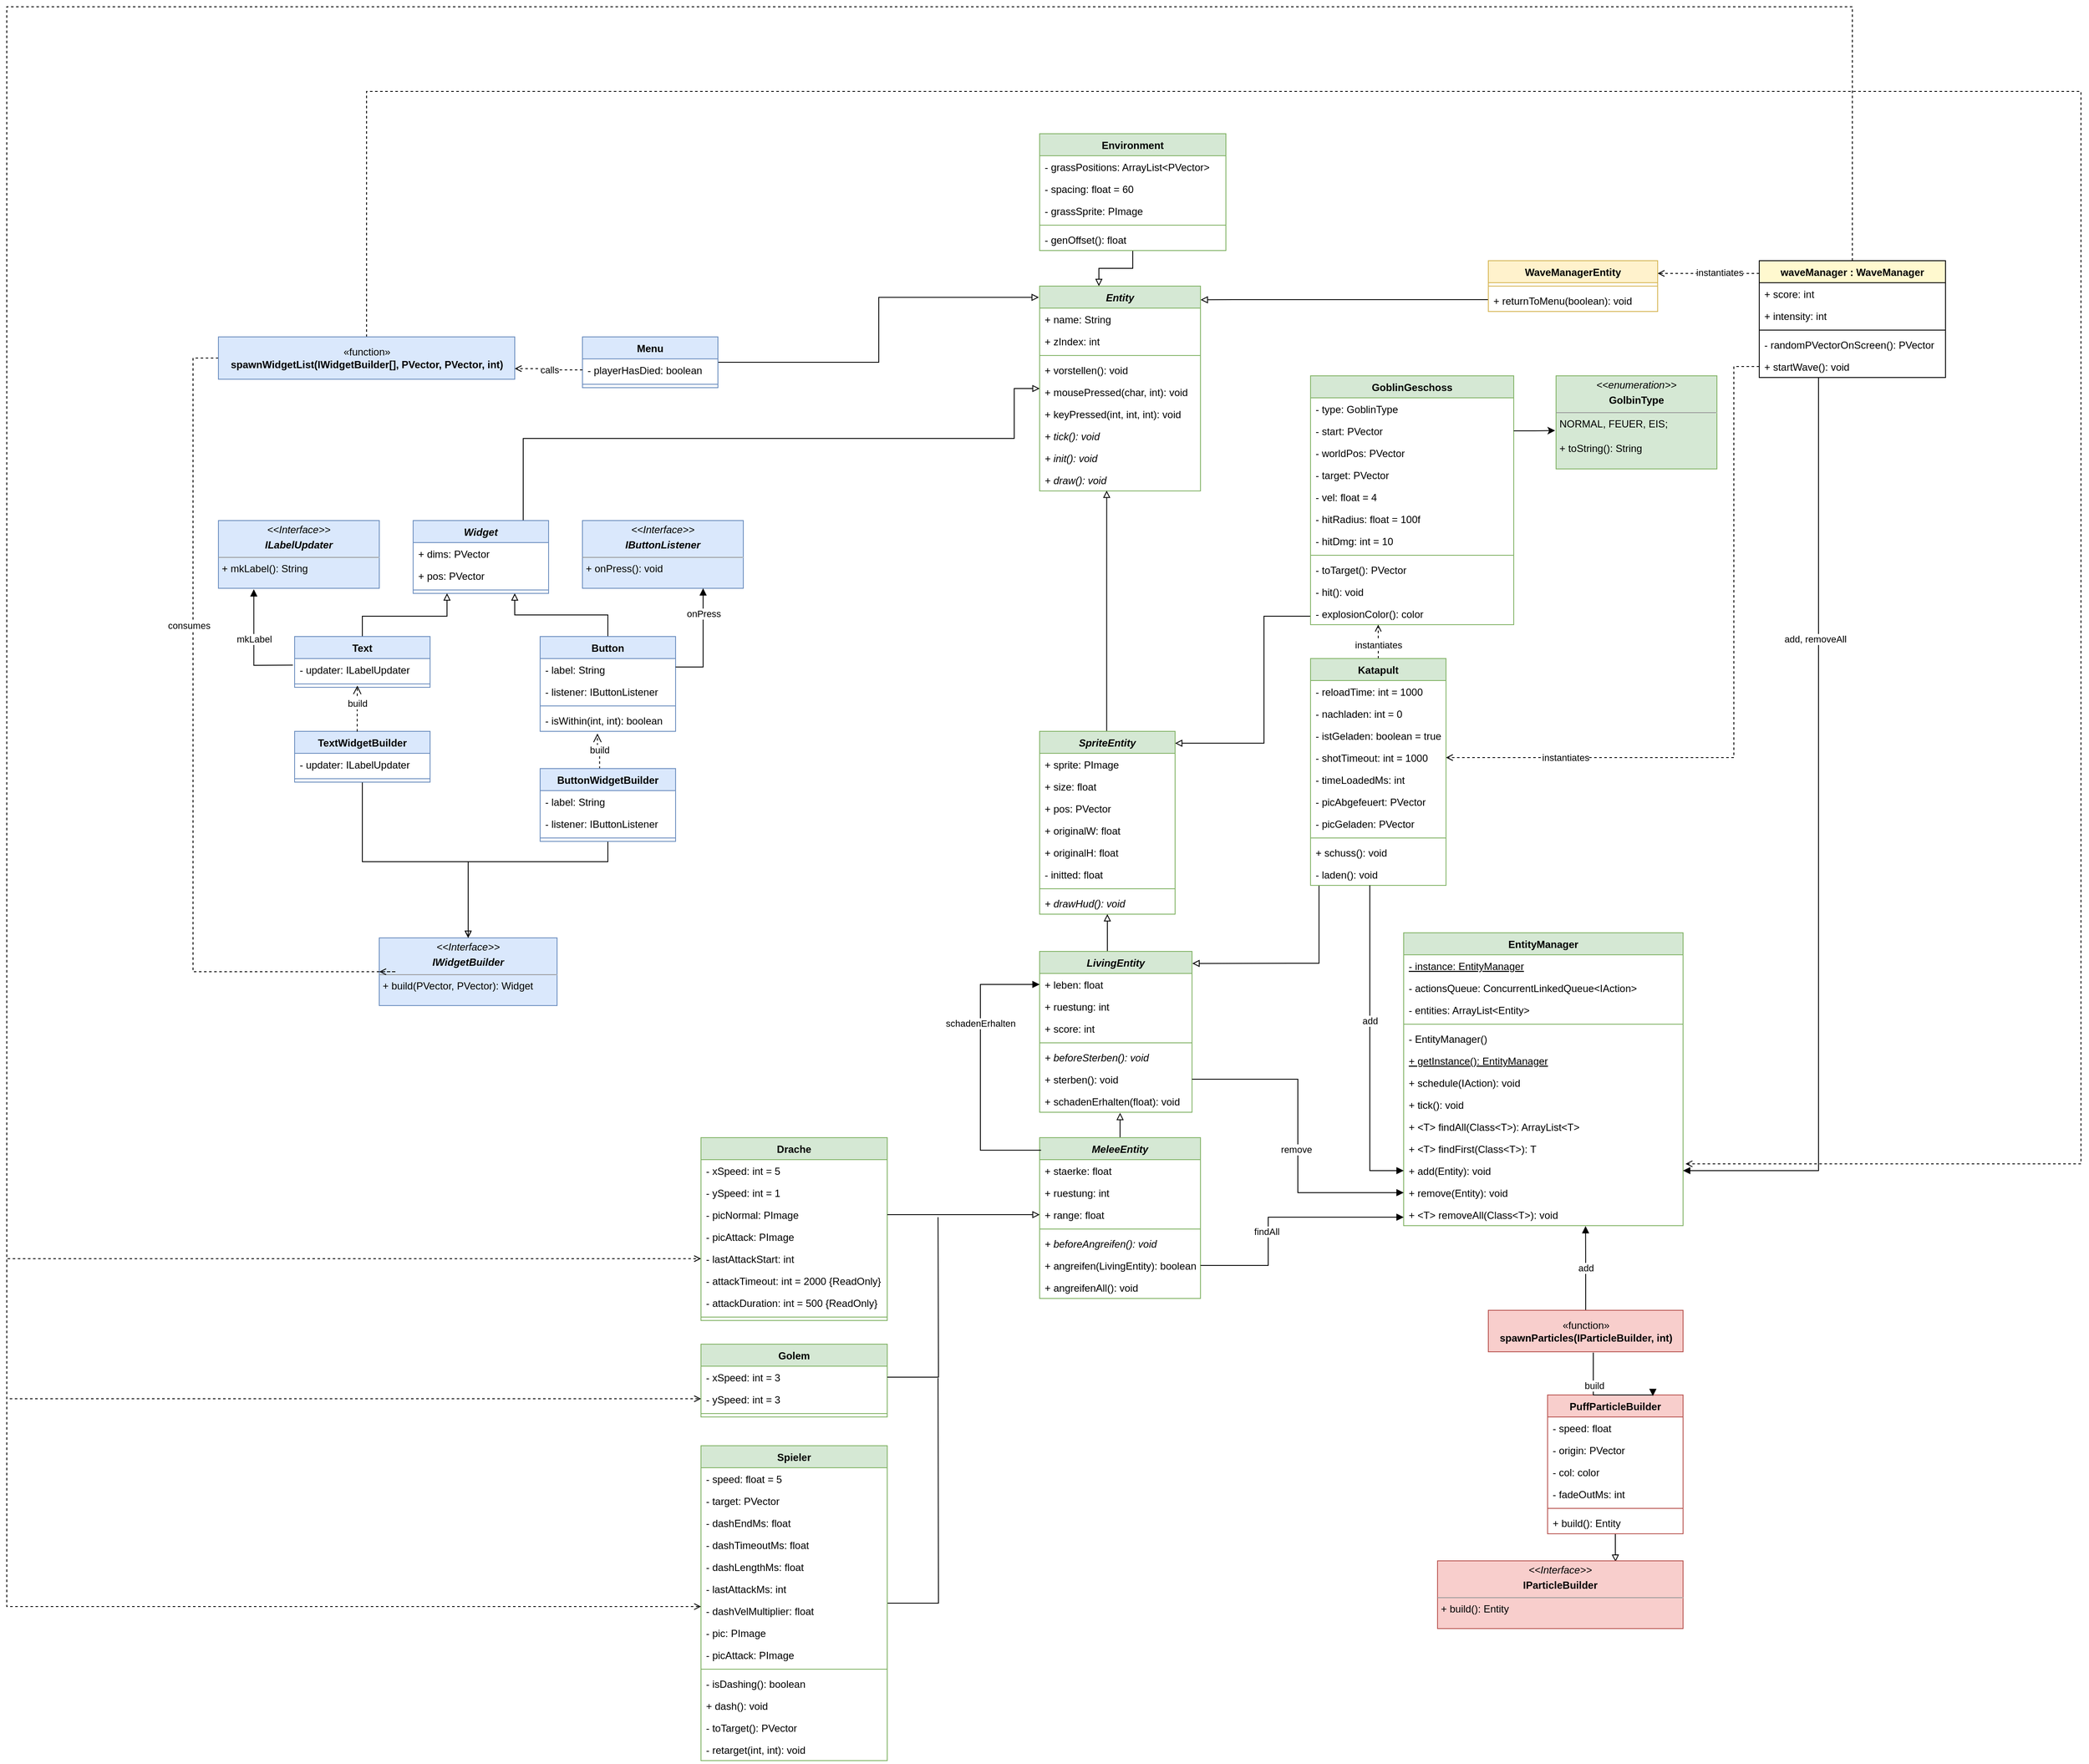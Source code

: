 <mxfile version="20.8.20" type="device"><diagram id="C5RBs43oDa-KdzZeNtuy" name="Page-1"><mxGraphModel dx="5677" dy="4233" grid="1" gridSize="10" guides="1" tooltips="1" connect="1" arrows="1" fold="1" page="1" pageScale="1" pageWidth="900" pageHeight="1600" math="0" shadow="0"><root><mxCell id="WIyWlLk6GJQsqaUBKTNV-0"/><mxCell id="WIyWlLk6GJQsqaUBKTNV-1" parent="WIyWlLk6GJQsqaUBKTNV-0"/><mxCell id="_AzGLz6EYAngqwuSNamc-1" value="Entity" style="swimlane;fontStyle=3;align=center;verticalAlign=top;childLayout=stackLayout;horizontal=1;startSize=26;horizontalStack=0;resizeParent=1;resizeParentMax=0;resizeLast=0;collapsible=1;marginBottom=0;fillColor=#d5e8d4;strokeColor=#82b366;" vertex="1" parent="WIyWlLk6GJQsqaUBKTNV-1"><mxGeometry x="880" y="-10" width="190" height="242" as="geometry"/></mxCell><mxCell id="_AzGLz6EYAngqwuSNamc-2" value="+ name: String" style="text;strokeColor=none;fillColor=none;align=left;verticalAlign=top;spacingLeft=4;spacingRight=4;overflow=hidden;rotatable=0;points=[[0,0.5],[1,0.5]];portConstraint=eastwest;" vertex="1" parent="_AzGLz6EYAngqwuSNamc-1"><mxGeometry y="26" width="190" height="26" as="geometry"/></mxCell><mxCell id="_AzGLz6EYAngqwuSNamc-5" value="+ zIndex: int" style="text;strokeColor=none;fillColor=none;align=left;verticalAlign=top;spacingLeft=4;spacingRight=4;overflow=hidden;rotatable=0;points=[[0,0.5],[1,0.5]];portConstraint=eastwest;" vertex="1" parent="_AzGLz6EYAngqwuSNamc-1"><mxGeometry y="52" width="190" height="26" as="geometry"/></mxCell><mxCell id="_AzGLz6EYAngqwuSNamc-3" value="" style="line;strokeWidth=1;fillColor=none;align=left;verticalAlign=middle;spacingTop=-1;spacingLeft=3;spacingRight=3;rotatable=0;labelPosition=right;points=[];portConstraint=eastwest;strokeColor=inherit;" vertex="1" parent="_AzGLz6EYAngqwuSNamc-1"><mxGeometry y="78" width="190" height="8" as="geometry"/></mxCell><mxCell id="_AzGLz6EYAngqwuSNamc-6" value="+ vorstellen(): void" style="text;strokeColor=none;fillColor=none;align=left;verticalAlign=top;spacingLeft=4;spacingRight=4;overflow=hidden;rotatable=0;points=[[0,0.5],[1,0.5]];portConstraint=eastwest;" vertex="1" parent="_AzGLz6EYAngqwuSNamc-1"><mxGeometry y="86" width="190" height="26" as="geometry"/></mxCell><mxCell id="_AzGLz6EYAngqwuSNamc-10" value="+ mousePressed(char, int): void" style="text;strokeColor=none;fillColor=none;align=left;verticalAlign=top;spacingLeft=4;spacingRight=4;overflow=hidden;rotatable=0;points=[[0,0.5],[1,0.5]];portConstraint=eastwest;fontStyle=0" vertex="1" parent="_AzGLz6EYAngqwuSNamc-1"><mxGeometry y="112" width="190" height="26" as="geometry"/></mxCell><mxCell id="_AzGLz6EYAngqwuSNamc-11" value="+ keyPressed(int, int, int): void" style="text;strokeColor=none;fillColor=none;align=left;verticalAlign=top;spacingLeft=4;spacingRight=4;overflow=hidden;rotatable=0;points=[[0,0.5],[1,0.5]];portConstraint=eastwest;fontStyle=0" vertex="1" parent="_AzGLz6EYAngqwuSNamc-1"><mxGeometry y="138" width="190" height="26" as="geometry"/></mxCell><mxCell id="_AzGLz6EYAngqwuSNamc-4" value="+ tick(): void" style="text;strokeColor=none;fillColor=none;align=left;verticalAlign=top;spacingLeft=4;spacingRight=4;overflow=hidden;rotatable=0;points=[[0,0.5],[1,0.5]];portConstraint=eastwest;fontStyle=2" vertex="1" parent="_AzGLz6EYAngqwuSNamc-1"><mxGeometry y="164" width="190" height="26" as="geometry"/></mxCell><mxCell id="_AzGLz6EYAngqwuSNamc-7" value="+ init(): void" style="text;strokeColor=none;fillColor=none;align=left;verticalAlign=top;spacingLeft=4;spacingRight=4;overflow=hidden;rotatable=0;points=[[0,0.5],[1,0.5]];portConstraint=eastwest;fontStyle=2" vertex="1" parent="_AzGLz6EYAngqwuSNamc-1"><mxGeometry y="190" width="190" height="26" as="geometry"/></mxCell><mxCell id="_AzGLz6EYAngqwuSNamc-8" value="+ draw(): void" style="text;strokeColor=none;fillColor=none;align=left;verticalAlign=top;spacingLeft=4;spacingRight=4;overflow=hidden;rotatable=0;points=[[0,0.5],[1,0.5]];portConstraint=eastwest;fontStyle=2" vertex="1" parent="_AzGLz6EYAngqwuSNamc-1"><mxGeometry y="216" width="190" height="26" as="geometry"/></mxCell><mxCell id="_AzGLz6EYAngqwuSNamc-284" style="edgeStyle=orthogonalEdgeStyle;rounded=0;orthogonalLoop=1;jettySize=auto;html=1;entryX=0.417;entryY=0.988;entryDx=0;entryDy=0;entryPerimeter=0;strokeColor=default;endArrow=block;endFill=0;" edge="1" parent="WIyWlLk6GJQsqaUBKTNV-1" source="_AzGLz6EYAngqwuSNamc-12" target="_AzGLz6EYAngqwuSNamc-8"><mxGeometry relative="1" as="geometry"><Array as="points"><mxPoint x="960" y="360"/></Array></mxGeometry></mxCell><mxCell id="_AzGLz6EYAngqwuSNamc-12" value="SpriteEntity" style="swimlane;fontStyle=3;align=center;verticalAlign=top;childLayout=stackLayout;horizontal=1;startSize=26;horizontalStack=0;resizeParent=1;resizeParentMax=0;resizeLast=0;collapsible=1;marginBottom=0;fillColor=#d5e8d4;strokeColor=#82b366;" vertex="1" parent="WIyWlLk6GJQsqaUBKTNV-1"><mxGeometry x="880" y="516" width="160" height="216" as="geometry"/></mxCell><mxCell id="_AzGLz6EYAngqwuSNamc-13" value="+ sprite: PImage" style="text;strokeColor=none;fillColor=none;align=left;verticalAlign=top;spacingLeft=4;spacingRight=4;overflow=hidden;rotatable=0;points=[[0,0.5],[1,0.5]];portConstraint=eastwest;" vertex="1" parent="_AzGLz6EYAngqwuSNamc-12"><mxGeometry y="26" width="160" height="26" as="geometry"/></mxCell><mxCell id="_AzGLz6EYAngqwuSNamc-17" value="+ size: float" style="text;strokeColor=none;fillColor=none;align=left;verticalAlign=top;spacingLeft=4;spacingRight=4;overflow=hidden;rotatable=0;points=[[0,0.5],[1,0.5]];portConstraint=eastwest;" vertex="1" parent="_AzGLz6EYAngqwuSNamc-12"><mxGeometry y="52" width="160" height="26" as="geometry"/></mxCell><mxCell id="_AzGLz6EYAngqwuSNamc-18" value="+ pos: PVector" style="text;strokeColor=none;fillColor=none;align=left;verticalAlign=top;spacingLeft=4;spacingRight=4;overflow=hidden;rotatable=0;points=[[0,0.5],[1,0.5]];portConstraint=eastwest;" vertex="1" parent="_AzGLz6EYAngqwuSNamc-12"><mxGeometry y="78" width="160" height="26" as="geometry"/></mxCell><mxCell id="_AzGLz6EYAngqwuSNamc-19" value="+ originalW: float" style="text;strokeColor=none;fillColor=none;align=left;verticalAlign=top;spacingLeft=4;spacingRight=4;overflow=hidden;rotatable=0;points=[[0,0.5],[1,0.5]];portConstraint=eastwest;" vertex="1" parent="_AzGLz6EYAngqwuSNamc-12"><mxGeometry y="104" width="160" height="26" as="geometry"/></mxCell><mxCell id="_AzGLz6EYAngqwuSNamc-20" value="+ originalH: float" style="text;strokeColor=none;fillColor=none;align=left;verticalAlign=top;spacingLeft=4;spacingRight=4;overflow=hidden;rotatable=0;points=[[0,0.5],[1,0.5]];portConstraint=eastwest;" vertex="1" parent="_AzGLz6EYAngqwuSNamc-12"><mxGeometry y="130" width="160" height="26" as="geometry"/></mxCell><mxCell id="_AzGLz6EYAngqwuSNamc-21" value="- initted: float" style="text;strokeColor=none;fillColor=none;align=left;verticalAlign=top;spacingLeft=4;spacingRight=4;overflow=hidden;rotatable=0;points=[[0,0.5],[1,0.5]];portConstraint=eastwest;" vertex="1" parent="_AzGLz6EYAngqwuSNamc-12"><mxGeometry y="156" width="160" height="26" as="geometry"/></mxCell><mxCell id="_AzGLz6EYAngqwuSNamc-14" value="" style="line;strokeWidth=1;fillColor=none;align=left;verticalAlign=middle;spacingTop=-1;spacingLeft=3;spacingRight=3;rotatable=0;labelPosition=right;points=[];portConstraint=eastwest;strokeColor=inherit;" vertex="1" parent="_AzGLz6EYAngqwuSNamc-12"><mxGeometry y="182" width="160" height="8" as="geometry"/></mxCell><mxCell id="_AzGLz6EYAngqwuSNamc-15" value="+ drawHud(): void" style="text;strokeColor=none;fillColor=none;align=left;verticalAlign=top;spacingLeft=4;spacingRight=4;overflow=hidden;rotatable=0;points=[[0,0.5],[1,0.5]];portConstraint=eastwest;fontStyle=2" vertex="1" parent="_AzGLz6EYAngqwuSNamc-12"><mxGeometry y="190" width="160" height="26" as="geometry"/></mxCell><mxCell id="_AzGLz6EYAngqwuSNamc-49" style="edgeStyle=orthogonalEdgeStyle;rounded=0;orthogonalLoop=1;jettySize=auto;html=1;entryX=0.5;entryY=1;entryDx=0;entryDy=0;strokeColor=default;endArrow=block;endFill=0;" edge="1" parent="WIyWlLk6GJQsqaUBKTNV-1" source="_AzGLz6EYAngqwuSNamc-39" target="_AzGLz6EYAngqwuSNamc-12"><mxGeometry relative="1" as="geometry"><Array as="points"><mxPoint x="960" y="756"/><mxPoint x="960" y="756"/></Array></mxGeometry></mxCell><mxCell id="_AzGLz6EYAngqwuSNamc-39" value="LivingEntity" style="swimlane;fontStyle=3;align=center;verticalAlign=top;childLayout=stackLayout;horizontal=1;startSize=26;horizontalStack=0;resizeParent=1;resizeParentMax=0;resizeLast=0;collapsible=1;marginBottom=0;fillColor=#d5e8d4;strokeColor=#82b366;" vertex="1" parent="WIyWlLk6GJQsqaUBKTNV-1"><mxGeometry x="880" y="776" width="180" height="190" as="geometry"/></mxCell><mxCell id="_AzGLz6EYAngqwuSNamc-40" value="+ leben: float" style="text;strokeColor=none;fillColor=none;align=left;verticalAlign=top;spacingLeft=4;spacingRight=4;overflow=hidden;rotatable=0;points=[[0,0.5],[1,0.5]];portConstraint=eastwest;" vertex="1" parent="_AzGLz6EYAngqwuSNamc-39"><mxGeometry y="26" width="180" height="26" as="geometry"/></mxCell><mxCell id="_AzGLz6EYAngqwuSNamc-43" value="+ ruestung: int" style="text;strokeColor=none;fillColor=none;align=left;verticalAlign=top;spacingLeft=4;spacingRight=4;overflow=hidden;rotatable=0;points=[[0,0.5],[1,0.5]];portConstraint=eastwest;" vertex="1" parent="_AzGLz6EYAngqwuSNamc-39"><mxGeometry y="52" width="180" height="26" as="geometry"/></mxCell><mxCell id="_AzGLz6EYAngqwuSNamc-45" value="+ score: int" style="text;strokeColor=none;fillColor=none;align=left;verticalAlign=top;spacingLeft=4;spacingRight=4;overflow=hidden;rotatable=0;points=[[0,0.5],[1,0.5]];portConstraint=eastwest;" vertex="1" parent="_AzGLz6EYAngqwuSNamc-39"><mxGeometry y="78" width="180" height="26" as="geometry"/></mxCell><mxCell id="_AzGLz6EYAngqwuSNamc-41" value="" style="line;strokeWidth=1;fillColor=none;align=left;verticalAlign=middle;spacingTop=-1;spacingLeft=3;spacingRight=3;rotatable=0;labelPosition=right;points=[];portConstraint=eastwest;strokeColor=inherit;" vertex="1" parent="_AzGLz6EYAngqwuSNamc-39"><mxGeometry y="104" width="180" height="8" as="geometry"/></mxCell><mxCell id="_AzGLz6EYAngqwuSNamc-42" value="+ beforeSterben(): void" style="text;strokeColor=none;fillColor=none;align=left;verticalAlign=top;spacingLeft=4;spacingRight=4;overflow=hidden;rotatable=0;points=[[0,0.5],[1,0.5]];portConstraint=eastwest;fontStyle=2" vertex="1" parent="_AzGLz6EYAngqwuSNamc-39"><mxGeometry y="112" width="180" height="26" as="geometry"/></mxCell><mxCell id="_AzGLz6EYAngqwuSNamc-50" value="+ sterben(): void" style="text;strokeColor=none;fillColor=none;align=left;verticalAlign=top;spacingLeft=4;spacingRight=4;overflow=hidden;rotatable=0;points=[[0,0.5],[1,0.5]];portConstraint=eastwest;fontStyle=0" vertex="1" parent="_AzGLz6EYAngqwuSNamc-39"><mxGeometry y="138" width="180" height="26" as="geometry"/></mxCell><mxCell id="_AzGLz6EYAngqwuSNamc-51" value="+ schadenErhalten(float): void" style="text;strokeColor=none;fillColor=none;align=left;verticalAlign=top;spacingLeft=4;spacingRight=4;overflow=hidden;rotatable=0;points=[[0,0.5],[1,0.5]];portConstraint=eastwest;fontStyle=0" vertex="1" parent="_AzGLz6EYAngqwuSNamc-39"><mxGeometry y="164" width="180" height="26" as="geometry"/></mxCell><mxCell id="_AzGLz6EYAngqwuSNamc-67" style="edgeStyle=orthogonalEdgeStyle;rounded=0;orthogonalLoop=1;jettySize=auto;html=1;entryX=0.528;entryY=1.027;entryDx=0;entryDy=0;entryPerimeter=0;strokeColor=default;endArrow=block;endFill=0;" edge="1" parent="WIyWlLk6GJQsqaUBKTNV-1" source="_AzGLz6EYAngqwuSNamc-60" target="_AzGLz6EYAngqwuSNamc-51"><mxGeometry relative="1" as="geometry"/></mxCell><mxCell id="_AzGLz6EYAngqwuSNamc-60" value="MeleeEntity" style="swimlane;fontStyle=3;align=center;verticalAlign=top;childLayout=stackLayout;horizontal=1;startSize=26;horizontalStack=0;resizeParent=1;resizeParentMax=0;resizeLast=0;collapsible=1;marginBottom=0;fillColor=#d5e8d4;strokeColor=#82b366;" vertex="1" parent="WIyWlLk6GJQsqaUBKTNV-1"><mxGeometry x="880" y="996" width="190" height="190" as="geometry"/></mxCell><mxCell id="_AzGLz6EYAngqwuSNamc-61" value="+ staerke: float" style="text;strokeColor=none;fillColor=none;align=left;verticalAlign=top;spacingLeft=4;spacingRight=4;overflow=hidden;rotatable=0;points=[[0,0.5],[1,0.5]];portConstraint=eastwest;" vertex="1" parent="_AzGLz6EYAngqwuSNamc-60"><mxGeometry y="26" width="190" height="26" as="geometry"/></mxCell><mxCell id="_AzGLz6EYAngqwuSNamc-64" value="+ ruestung: int" style="text;strokeColor=none;fillColor=none;align=left;verticalAlign=top;spacingLeft=4;spacingRight=4;overflow=hidden;rotatable=0;points=[[0,0.5],[1,0.5]];portConstraint=eastwest;" vertex="1" parent="_AzGLz6EYAngqwuSNamc-60"><mxGeometry y="52" width="190" height="26" as="geometry"/></mxCell><mxCell id="_AzGLz6EYAngqwuSNamc-65" value="+ range: float" style="text;strokeColor=none;fillColor=none;align=left;verticalAlign=top;spacingLeft=4;spacingRight=4;overflow=hidden;rotatable=0;points=[[0,0.5],[1,0.5]];portConstraint=eastwest;" vertex="1" parent="_AzGLz6EYAngqwuSNamc-60"><mxGeometry y="78" width="190" height="26" as="geometry"/></mxCell><mxCell id="_AzGLz6EYAngqwuSNamc-62" value="" style="line;strokeWidth=1;fillColor=none;align=left;verticalAlign=middle;spacingTop=-1;spacingLeft=3;spacingRight=3;rotatable=0;labelPosition=right;points=[];portConstraint=eastwest;strokeColor=inherit;" vertex="1" parent="_AzGLz6EYAngqwuSNamc-60"><mxGeometry y="104" width="190" height="8" as="geometry"/></mxCell><mxCell id="_AzGLz6EYAngqwuSNamc-63" value="+ beforeAngreifen(): void" style="text;strokeColor=none;fillColor=none;align=left;verticalAlign=top;spacingLeft=4;spacingRight=4;overflow=hidden;rotatable=0;points=[[0,0.5],[1,0.5]];portConstraint=eastwest;fontStyle=2" vertex="1" parent="_AzGLz6EYAngqwuSNamc-60"><mxGeometry y="112" width="190" height="26" as="geometry"/></mxCell><mxCell id="_AzGLz6EYAngqwuSNamc-66" value="+ angreifen(LivingEntity): boolean" style="text;strokeColor=none;fillColor=none;align=left;verticalAlign=top;spacingLeft=4;spacingRight=4;overflow=hidden;rotatable=0;points=[[0,0.5],[1,0.5]];portConstraint=eastwest;fontStyle=0" vertex="1" parent="_AzGLz6EYAngqwuSNamc-60"><mxGeometry y="138" width="190" height="26" as="geometry"/></mxCell><mxCell id="_AzGLz6EYAngqwuSNamc-141" value="+ angreifenAll(): void" style="text;strokeColor=none;fillColor=none;align=left;verticalAlign=top;spacingLeft=4;spacingRight=4;overflow=hidden;rotatable=0;points=[[0,0.5],[1,0.5]];portConstraint=eastwest;fontStyle=0" vertex="1" parent="_AzGLz6EYAngqwuSNamc-60"><mxGeometry y="164" width="190" height="26" as="geometry"/></mxCell><mxCell id="_AzGLz6EYAngqwuSNamc-70" value="schadenErhalten" style="html=1;verticalAlign=bottom;endArrow=block;edgeStyle=elbowEdgeStyle;elbow=vertical;curved=0;rounded=0;strokeColor=default;entryX=0;entryY=0.5;entryDx=0;entryDy=0;exitX=0.009;exitY=0.078;exitDx=0;exitDy=0;exitPerimeter=0;" edge="1" parent="WIyWlLk6GJQsqaUBKTNV-1" source="_AzGLz6EYAngqwuSNamc-60" target="_AzGLz6EYAngqwuSNamc-40"><mxGeometry x="0.26" width="80" relative="1" as="geometry"><mxPoint x="800" y="1087" as="sourcePoint"/><mxPoint x="500" y="567" as="targetPoint"/><Array as="points"><mxPoint x="810" y="910"/><mxPoint x="1110" y="906"/><mxPoint x="1100" y="926"/></Array><mxPoint as="offset"/></mxGeometry></mxCell><mxCell id="_AzGLz6EYAngqwuSNamc-374" style="edgeStyle=orthogonalEdgeStyle;rounded=0;orthogonalLoop=1;jettySize=auto;html=1;entryX=0.75;entryY=1;entryDx=0;entryDy=0;strokeColor=default;endArrow=block;endFill=0;" edge="1" parent="WIyWlLk6GJQsqaUBKTNV-1" source="_AzGLz6EYAngqwuSNamc-72" target="_AzGLz6EYAngqwuSNamc-100"><mxGeometry relative="1" as="geometry"/></mxCell><mxCell id="_AzGLz6EYAngqwuSNamc-72" value="Button" style="swimlane;fontStyle=1;align=center;verticalAlign=top;childLayout=stackLayout;horizontal=1;startSize=26;horizontalStack=0;resizeParent=1;resizeParentMax=0;resizeLast=0;collapsible=1;marginBottom=0;fillColor=#dae8fc;strokeColor=#6c8ebf;" vertex="1" parent="WIyWlLk6GJQsqaUBKTNV-1"><mxGeometry x="290" y="404" width="160" height="112" as="geometry"/></mxCell><mxCell id="_AzGLz6EYAngqwuSNamc-73" value="- label: String" style="text;strokeColor=none;fillColor=none;align=left;verticalAlign=top;spacingLeft=4;spacingRight=4;overflow=hidden;rotatable=0;points=[[0,0.5],[1,0.5]];portConstraint=eastwest;" vertex="1" parent="_AzGLz6EYAngqwuSNamc-72"><mxGeometry y="26" width="160" height="26" as="geometry"/></mxCell><mxCell id="_AzGLz6EYAngqwuSNamc-84" value="- listener: IButtonListener" style="text;strokeColor=none;fillColor=none;align=left;verticalAlign=top;spacingLeft=4;spacingRight=4;overflow=hidden;rotatable=0;points=[[0,0.5],[1,0.5]];portConstraint=eastwest;" vertex="1" parent="_AzGLz6EYAngqwuSNamc-72"><mxGeometry y="52" width="160" height="26" as="geometry"/></mxCell><mxCell id="_AzGLz6EYAngqwuSNamc-74" value="" style="line;strokeWidth=1;fillColor=none;align=left;verticalAlign=middle;spacingTop=-1;spacingLeft=3;spacingRight=3;rotatable=0;labelPosition=right;points=[];portConstraint=eastwest;strokeColor=inherit;" vertex="1" parent="_AzGLz6EYAngqwuSNamc-72"><mxGeometry y="78" width="160" height="8" as="geometry"/></mxCell><mxCell id="_AzGLz6EYAngqwuSNamc-75" value="- isWithin(int, int): boolean" style="text;strokeColor=none;fillColor=none;align=left;verticalAlign=top;spacingLeft=4;spacingRight=4;overflow=hidden;rotatable=0;points=[[0,0.5],[1,0.5]];portConstraint=eastwest;" vertex="1" parent="_AzGLz6EYAngqwuSNamc-72"><mxGeometry y="86" width="160" height="26" as="geometry"/></mxCell><mxCell id="_AzGLz6EYAngqwuSNamc-81" value="&lt;p style=&quot;margin:0px;margin-top:4px;text-align:center;&quot;&gt;&lt;i&gt;&amp;lt;&amp;lt;Interface&amp;gt;&amp;gt;&lt;/i&gt;&lt;/p&gt;&lt;p style=&quot;margin:0px;margin-top:4px;text-align:center;&quot;&gt;&lt;i&gt;&lt;b&gt;IButtonListener&lt;/b&gt;&lt;br&gt;&lt;/i&gt;&lt;/p&gt;&lt;hr size=&quot;1&quot;&gt;&lt;p style=&quot;margin:0px;margin-left:4px;&quot;&gt;+ onPress(): void&lt;br&gt;&lt;/p&gt;" style="verticalAlign=top;align=left;overflow=fill;fontSize=12;fontFamily=Helvetica;html=1;fillColor=#dae8fc;strokeColor=#6c8ebf;" vertex="1" parent="WIyWlLk6GJQsqaUBKTNV-1"><mxGeometry x="340" y="267" width="190" height="80" as="geometry"/></mxCell><mxCell id="_AzGLz6EYAngqwuSNamc-95" value="&lt;p style=&quot;margin:0px;margin-top:4px;text-align:center;&quot;&gt;&lt;i&gt;&amp;lt;&amp;lt;Interface&amp;gt;&amp;gt;&lt;/i&gt;&lt;/p&gt;&lt;p style=&quot;margin:0px;margin-top:4px;text-align:center;&quot;&gt;&lt;i&gt;&lt;b&gt;IWidgetBuilder&lt;/b&gt;&lt;br&gt;&lt;/i&gt;&lt;/p&gt;&lt;hr size=&quot;1&quot;&gt;&lt;p style=&quot;margin:0px;margin-left:4px;&quot;&gt;+ build(PVector, PVector): Widget&lt;br&gt;&lt;/p&gt;" style="verticalAlign=top;align=left;overflow=fill;fontSize=12;fontFamily=Helvetica;html=1;fillColor=#dae8fc;strokeColor=#6c8ebf;" vertex="1" parent="WIyWlLk6GJQsqaUBKTNV-1"><mxGeometry x="100" y="760" width="210" height="80" as="geometry"/></mxCell><mxCell id="_AzGLz6EYAngqwuSNamc-99" value="build" style="html=1;verticalAlign=bottom;endArrow=open;dashed=1;endSize=8;edgeStyle=elbowEdgeStyle;elbow=vertical;curved=0;rounded=0;strokeColor=default;startArrow=none;entryX=0.423;entryY=1.103;entryDx=0;entryDy=0;entryPerimeter=0;exitX=0.439;exitY=0.004;exitDx=0;exitDy=0;exitPerimeter=0;" edge="1" parent="WIyWlLk6GJQsqaUBKTNV-1" source="_AzGLz6EYAngqwuSNamc-89" target="_AzGLz6EYAngqwuSNamc-75"><mxGeometry x="-0.395" relative="1" as="geometry"><mxPoint x="400" y="530.001" as="sourcePoint"/><mxPoint x="360" y="530.89" as="targetPoint"/><Array as="points"/><mxPoint as="offset"/></mxGeometry></mxCell><mxCell id="_AzGLz6EYAngqwuSNamc-285" style="edgeStyle=orthogonalEdgeStyle;rounded=0;orthogonalLoop=1;jettySize=auto;html=1;exitX=0.5;exitY=0;exitDx=0;exitDy=0;strokeColor=default;endArrow=block;endFill=0;" edge="1" parent="WIyWlLk6GJQsqaUBKTNV-1" source="_AzGLz6EYAngqwuSNamc-100" target="_AzGLz6EYAngqwuSNamc-1"><mxGeometry relative="1" as="geometry"><Array as="points"><mxPoint x="270" y="170"/><mxPoint x="850" y="170"/><mxPoint x="850" y="111"/></Array></mxGeometry></mxCell><mxCell id="_AzGLz6EYAngqwuSNamc-100" value="Widget" style="swimlane;fontStyle=3;align=center;verticalAlign=top;childLayout=stackLayout;horizontal=1;startSize=26;horizontalStack=0;resizeParent=1;resizeParentMax=0;resizeLast=0;collapsible=1;marginBottom=0;fillColor=#dae8fc;strokeColor=#6c8ebf;" vertex="1" parent="WIyWlLk6GJQsqaUBKTNV-1"><mxGeometry x="140" y="267" width="160" height="86" as="geometry"/></mxCell><mxCell id="_AzGLz6EYAngqwuSNamc-101" value="+ dims: PVector" style="text;strokeColor=none;fillColor=none;align=left;verticalAlign=top;spacingLeft=4;spacingRight=4;overflow=hidden;rotatable=0;points=[[0,0.5],[1,0.5]];portConstraint=eastwest;" vertex="1" parent="_AzGLz6EYAngqwuSNamc-100"><mxGeometry y="26" width="160" height="26" as="geometry"/></mxCell><mxCell id="_AzGLz6EYAngqwuSNamc-104" value="+ pos: PVector" style="text;strokeColor=none;fillColor=none;align=left;verticalAlign=top;spacingLeft=4;spacingRight=4;overflow=hidden;rotatable=0;points=[[0,0.5],[1,0.5]];portConstraint=eastwest;" vertex="1" parent="_AzGLz6EYAngqwuSNamc-100"><mxGeometry y="52" width="160" height="26" as="geometry"/></mxCell><mxCell id="_AzGLz6EYAngqwuSNamc-102" value="" style="line;strokeWidth=1;fillColor=none;align=left;verticalAlign=middle;spacingTop=-1;spacingLeft=3;spacingRight=3;rotatable=0;labelPosition=right;points=[];portConstraint=eastwest;strokeColor=inherit;" vertex="1" parent="_AzGLz6EYAngqwuSNamc-100"><mxGeometry y="78" width="160" height="8" as="geometry"/></mxCell><mxCell id="_AzGLz6EYAngqwuSNamc-108" value="onPress" style="html=1;verticalAlign=bottom;endArrow=block;edgeStyle=elbowEdgeStyle;elbow=vertical;curved=0;rounded=0;strokeColor=default;entryX=0.75;entryY=1;entryDx=0;entryDy=0;" edge="1" parent="WIyWlLk6GJQsqaUBKTNV-1" target="_AzGLz6EYAngqwuSNamc-81"><mxGeometry x="0.379" width="80" relative="1" as="geometry"><mxPoint x="450" y="440" as="sourcePoint"/><mxPoint x="490" y="330" as="targetPoint"/><Array as="points"><mxPoint x="500" y="440"/><mxPoint x="560" y="420"/><mxPoint x="420" y="330"/><mxPoint x="470" y="330"/><mxPoint x="460" y="350"/></Array><mxPoint as="offset"/></mxGeometry></mxCell><mxCell id="_AzGLz6EYAngqwuSNamc-114" style="edgeStyle=orthogonalEdgeStyle;rounded=0;orthogonalLoop=1;jettySize=auto;html=1;strokeColor=default;endArrow=block;endFill=0;entryX=0.25;entryY=1;entryDx=0;entryDy=0;" edge="1" parent="WIyWlLk6GJQsqaUBKTNV-1" source="_AzGLz6EYAngqwuSNamc-110" target="_AzGLz6EYAngqwuSNamc-100"><mxGeometry relative="1" as="geometry"><mxPoint x="260" y="344" as="targetPoint"/><Array as="points"><mxPoint x="80" y="380"/><mxPoint x="180" y="380"/></Array></mxGeometry></mxCell><mxCell id="_AzGLz6EYAngqwuSNamc-110" value="Text" style="swimlane;fontStyle=1;align=center;verticalAlign=top;childLayout=stackLayout;horizontal=1;startSize=26;horizontalStack=0;resizeParent=1;resizeParentMax=0;resizeLast=0;collapsible=1;marginBottom=0;fillColor=#dae8fc;strokeColor=#6c8ebf;" vertex="1" parent="WIyWlLk6GJQsqaUBKTNV-1"><mxGeometry y="404" width="160" height="60" as="geometry"/></mxCell><mxCell id="_AzGLz6EYAngqwuSNamc-111" value="- updater: ILabelUpdater" style="text;strokeColor=none;fillColor=none;align=left;verticalAlign=top;spacingLeft=4;spacingRight=4;overflow=hidden;rotatable=0;points=[[0,0.5],[1,0.5]];portConstraint=eastwest;" vertex="1" parent="_AzGLz6EYAngqwuSNamc-110"><mxGeometry y="26" width="160" height="26" as="geometry"/></mxCell><mxCell id="_AzGLz6EYAngqwuSNamc-112" value="" style="line;strokeWidth=1;fillColor=none;align=left;verticalAlign=middle;spacingTop=-1;spacingLeft=3;spacingRight=3;rotatable=0;labelPosition=right;points=[];portConstraint=eastwest;strokeColor=inherit;" vertex="1" parent="_AzGLz6EYAngqwuSNamc-110"><mxGeometry y="52" width="160" height="8" as="geometry"/></mxCell><mxCell id="_AzGLz6EYAngqwuSNamc-115" value="&lt;p style=&quot;margin:0px;margin-top:4px;text-align:center;&quot;&gt;&lt;i&gt;&amp;lt;&amp;lt;Interface&amp;gt;&amp;gt;&lt;/i&gt;&lt;/p&gt;&lt;p style=&quot;margin:0px;margin-top:4px;text-align:center;&quot;&gt;&lt;i&gt;&lt;b&gt;ILabelUpdater&lt;/b&gt;&lt;br&gt;&lt;/i&gt;&lt;/p&gt;&lt;hr size=&quot;1&quot;&gt;&lt;p style=&quot;margin:0px;margin-left:4px;&quot;&gt;+ mkLabel(): String&lt;br&gt;&lt;/p&gt;" style="verticalAlign=top;align=left;overflow=fill;fontSize=12;fontFamily=Helvetica;html=1;fillColor=#dae8fc;strokeColor=#6c8ebf;" vertex="1" parent="WIyWlLk6GJQsqaUBKTNV-1"><mxGeometry x="-90" y="267" width="190" height="80" as="geometry"/></mxCell><mxCell id="_AzGLz6EYAngqwuSNamc-371" style="edgeStyle=orthogonalEdgeStyle;rounded=0;orthogonalLoop=1;jettySize=auto;html=1;strokeColor=default;endArrow=open;endFill=0;" edge="1" parent="WIyWlLk6GJQsqaUBKTNV-1" source="_AzGLz6EYAngqwuSNamc-118" target="_AzGLz6EYAngqwuSNamc-95"><mxGeometry relative="1" as="geometry"><Array as="points"><mxPoint x="80" y="670"/><mxPoint x="205" y="670"/></Array></mxGeometry></mxCell><mxCell id="_AzGLz6EYAngqwuSNamc-118" value="TextWidgetBuilder" style="swimlane;fontStyle=1;align=center;verticalAlign=top;childLayout=stackLayout;horizontal=1;startSize=26;horizontalStack=0;resizeParent=1;resizeParentMax=0;resizeLast=0;collapsible=1;marginBottom=0;fillColor=#dae8fc;strokeColor=#6c8ebf;" vertex="1" parent="WIyWlLk6GJQsqaUBKTNV-1"><mxGeometry y="516" width="160" height="60" as="geometry"/></mxCell><mxCell id="_AzGLz6EYAngqwuSNamc-122" value="- updater: ILabelUpdater" style="text;strokeColor=none;fillColor=none;align=left;verticalAlign=top;spacingLeft=4;spacingRight=4;overflow=hidden;rotatable=0;points=[[0,0.5],[1,0.5]];portConstraint=eastwest;" vertex="1" parent="_AzGLz6EYAngqwuSNamc-118"><mxGeometry y="26" width="160" height="26" as="geometry"/></mxCell><mxCell id="_AzGLz6EYAngqwuSNamc-121" value="" style="line;strokeWidth=1;fillColor=none;align=left;verticalAlign=middle;spacingTop=-1;spacingLeft=3;spacingRight=3;rotatable=0;labelPosition=right;points=[];portConstraint=eastwest;strokeColor=inherit;" vertex="1" parent="_AzGLz6EYAngqwuSNamc-118"><mxGeometry y="52" width="160" height="8" as="geometry"/></mxCell><mxCell id="_AzGLz6EYAngqwuSNamc-125" value="build" style="html=1;verticalAlign=bottom;endArrow=open;dashed=1;endSize=8;edgeStyle=elbowEdgeStyle;elbow=vertical;curved=0;rounded=0;strokeColor=default;entryX=0.463;entryY=0.75;entryDx=0;entryDy=0;entryPerimeter=0;exitX=0.462;exitY=0.004;exitDx=0;exitDy=0;exitPerimeter=0;" edge="1" parent="WIyWlLk6GJQsqaUBKTNV-1" source="_AzGLz6EYAngqwuSNamc-118" target="_AzGLz6EYAngqwuSNamc-112"><mxGeometry x="-0.111" relative="1" as="geometry"><mxPoint x="180" y="530" as="sourcePoint"/><mxPoint x="30" y="524.14" as="targetPoint"/><Array as="points"><mxPoint x="90" y="480"/><mxPoint x="180" y="520"/></Array><mxPoint as="offset"/></mxGeometry></mxCell><mxCell id="_AzGLz6EYAngqwuSNamc-127" value="mkLabel" style="html=1;verticalAlign=bottom;endArrow=block;edgeStyle=elbowEdgeStyle;elbow=vertical;curved=0;rounded=0;strokeColor=default;exitX=-0.013;exitY=0.3;exitDx=0;exitDy=0;entryX=0.22;entryY=1.014;entryDx=0;entryDy=0;entryPerimeter=0;exitPerimeter=0;" edge="1" parent="WIyWlLk6GJQsqaUBKTNV-1" source="_AzGLz6EYAngqwuSNamc-111" target="_AzGLz6EYAngqwuSNamc-115"><mxGeometry width="80" relative="1" as="geometry"><mxPoint x="220" y="534" as="sourcePoint"/><mxPoint x="300" y="534" as="targetPoint"/><Array as="points"><mxPoint x="90" y="438"/><mxPoint x="80" y="430"/><mxPoint x="60" y="420"/><mxPoint x="70" y="400"/><mxPoint x="60" y="380"/><mxPoint x="80" y="400"/></Array></mxGeometry></mxCell><mxCell id="_AzGLz6EYAngqwuSNamc-130" value="Drache" style="swimlane;fontStyle=1;align=center;verticalAlign=top;childLayout=stackLayout;horizontal=1;startSize=26;horizontalStack=0;resizeParent=1;resizeParentMax=0;resizeLast=0;collapsible=1;marginBottom=0;shadow=0;fillColor=#d5e8d4;strokeColor=#82b366;" vertex="1" parent="WIyWlLk6GJQsqaUBKTNV-1"><mxGeometry x="480" y="996" width="220" height="216" as="geometry"/></mxCell><mxCell id="_AzGLz6EYAngqwuSNamc-131" value="- xSpeed: int = 5" style="text;strokeColor=none;fillColor=none;align=left;verticalAlign=top;spacingLeft=4;spacingRight=4;overflow=hidden;rotatable=0;points=[[0,0.5],[1,0.5]];portConstraint=eastwest;" vertex="1" parent="_AzGLz6EYAngqwuSNamc-130"><mxGeometry y="26" width="220" height="26" as="geometry"/></mxCell><mxCell id="_AzGLz6EYAngqwuSNamc-135" value="- ySpeed: int = 1" style="text;strokeColor=none;fillColor=none;align=left;verticalAlign=top;spacingLeft=4;spacingRight=4;overflow=hidden;rotatable=0;points=[[0,0.5],[1,0.5]];portConstraint=eastwest;" vertex="1" parent="_AzGLz6EYAngqwuSNamc-130"><mxGeometry y="52" width="220" height="26" as="geometry"/></mxCell><mxCell id="_AzGLz6EYAngqwuSNamc-136" value="- picNormal: PImage" style="text;strokeColor=none;fillColor=none;align=left;verticalAlign=top;spacingLeft=4;spacingRight=4;overflow=hidden;rotatable=0;points=[[0,0.5],[1,0.5]];portConstraint=eastwest;" vertex="1" parent="_AzGLz6EYAngqwuSNamc-130"><mxGeometry y="78" width="220" height="26" as="geometry"/></mxCell><mxCell id="_AzGLz6EYAngqwuSNamc-137" value="- picAttack: PImage" style="text;strokeColor=none;fillColor=none;align=left;verticalAlign=top;spacingLeft=4;spacingRight=4;overflow=hidden;rotatable=0;points=[[0,0.5],[1,0.5]];portConstraint=eastwest;" vertex="1" parent="_AzGLz6EYAngqwuSNamc-130"><mxGeometry y="104" width="220" height="26" as="geometry"/></mxCell><mxCell id="_AzGLz6EYAngqwuSNamc-138" value="- lastAttackStart: int" style="text;strokeColor=none;fillColor=none;align=left;verticalAlign=top;spacingLeft=4;spacingRight=4;overflow=hidden;rotatable=0;points=[[0,0.5],[1,0.5]];portConstraint=eastwest;" vertex="1" parent="_AzGLz6EYAngqwuSNamc-130"><mxGeometry y="130" width="220" height="26" as="geometry"/></mxCell><mxCell id="_AzGLz6EYAngqwuSNamc-139" value="- attackTimeout: int = 2000 {ReadOnly}" style="text;strokeColor=none;fillColor=none;align=left;verticalAlign=top;spacingLeft=4;spacingRight=4;overflow=hidden;rotatable=0;points=[[0,0.5],[1,0.5]];portConstraint=eastwest;" vertex="1" parent="_AzGLz6EYAngqwuSNamc-130"><mxGeometry y="156" width="220" height="26" as="geometry"/></mxCell><mxCell id="_AzGLz6EYAngqwuSNamc-140" value="- attackDuration: int = 500 {ReadOnly}" style="text;strokeColor=none;fillColor=none;align=left;verticalAlign=top;spacingLeft=4;spacingRight=4;overflow=hidden;rotatable=0;points=[[0,0.5],[1,0.5]];portConstraint=eastwest;" vertex="1" parent="_AzGLz6EYAngqwuSNamc-130"><mxGeometry y="182" width="220" height="26" as="geometry"/></mxCell><mxCell id="_AzGLz6EYAngqwuSNamc-132" value="" style="line;strokeWidth=1;fillColor=none;align=left;verticalAlign=middle;spacingTop=-1;spacingLeft=3;spacingRight=3;rotatable=0;labelPosition=right;points=[];portConstraint=eastwest;strokeColor=inherit;shadow=0;" vertex="1" parent="_AzGLz6EYAngqwuSNamc-130"><mxGeometry y="208" width="220" height="8" as="geometry"/></mxCell><mxCell id="_AzGLz6EYAngqwuSNamc-144" value="&lt;p style=&quot;margin:0px;margin-top:4px;text-align:center;&quot;&gt;&lt;i&gt;&amp;lt;&amp;lt;enumeration&amp;gt;&amp;gt;&lt;/i&gt;&lt;/p&gt;&lt;p style=&quot;margin:0px;margin-top:4px;text-align:center;&quot;&gt;&lt;b&gt;GolbinType&lt;/b&gt;&lt;br&gt;&lt;/p&gt;&lt;hr size=&quot;1&quot;&gt;&lt;p style=&quot;margin:0px;margin-left:4px;&quot;&gt;NORMAL, FEUER, EIS;&lt;/p&gt;&lt;p style=&quot;margin:0px;margin-left:4px;&quot;&gt;&lt;br&gt;&lt;/p&gt;&lt;p style=&quot;margin:0px;margin-left:4px;&quot;&gt;+ toString(): String&lt;br&gt;&lt;/p&gt;" style="verticalAlign=top;align=left;overflow=fill;fontSize=12;fontFamily=Helvetica;html=1;shadow=0;fillColor=#d5e8d4;strokeColor=#82b366;" vertex="1" parent="WIyWlLk6GJQsqaUBKTNV-1"><mxGeometry x="1490" y="96" width="190" height="110" as="geometry"/></mxCell><mxCell id="_AzGLz6EYAngqwuSNamc-305" style="edgeStyle=orthogonalEdgeStyle;rounded=0;orthogonalLoop=1;jettySize=auto;html=1;entryX=1;entryY=0.065;entryDx=0;entryDy=0;entryPerimeter=0;strokeColor=default;endArrow=block;endFill=0;" edge="1" parent="WIyWlLk6GJQsqaUBKTNV-1" source="_AzGLz6EYAngqwuSNamc-147" target="_AzGLz6EYAngqwuSNamc-12"><mxGeometry relative="1" as="geometry"><Array as="points"><mxPoint x="1145" y="380"/><mxPoint x="1145" y="530"/></Array></mxGeometry></mxCell><mxCell id="_AzGLz6EYAngqwuSNamc-147" value="GoblinGeschoss" style="swimlane;fontStyle=1;align=center;verticalAlign=top;childLayout=stackLayout;horizontal=1;startSize=26;horizontalStack=0;resizeParent=1;resizeParentMax=0;resizeLast=0;collapsible=1;marginBottom=0;shadow=0;fillColor=#d5e8d4;strokeColor=#82b366;" vertex="1" parent="WIyWlLk6GJQsqaUBKTNV-1"><mxGeometry x="1200" y="96" width="240" height="294" as="geometry"/></mxCell><mxCell id="_AzGLz6EYAngqwuSNamc-148" value="- type: GoblinType" style="text;strokeColor=none;fillColor=none;align=left;verticalAlign=top;spacingLeft=4;spacingRight=4;overflow=hidden;rotatable=0;points=[[0,0.5],[1,0.5]];portConstraint=eastwest;" vertex="1" parent="_AzGLz6EYAngqwuSNamc-147"><mxGeometry y="26" width="240" height="26" as="geometry"/></mxCell><mxCell id="_AzGLz6EYAngqwuSNamc-152" value="- start: PVector" style="text;strokeColor=none;fillColor=none;align=left;verticalAlign=top;spacingLeft=4;spacingRight=4;overflow=hidden;rotatable=0;points=[[0,0.5],[1,0.5]];portConstraint=eastwest;" vertex="1" parent="_AzGLz6EYAngqwuSNamc-147"><mxGeometry y="52" width="240" height="26" as="geometry"/></mxCell><mxCell id="_AzGLz6EYAngqwuSNamc-153" value="- worldPos: PVector" style="text;strokeColor=none;fillColor=none;align=left;verticalAlign=top;spacingLeft=4;spacingRight=4;overflow=hidden;rotatable=0;points=[[0,0.5],[1,0.5]];portConstraint=eastwest;" vertex="1" parent="_AzGLz6EYAngqwuSNamc-147"><mxGeometry y="78" width="240" height="26" as="geometry"/></mxCell><mxCell id="_AzGLz6EYAngqwuSNamc-154" value="- target: PVector" style="text;strokeColor=none;fillColor=none;align=left;verticalAlign=top;spacingLeft=4;spacingRight=4;overflow=hidden;rotatable=0;points=[[0,0.5],[1,0.5]];portConstraint=eastwest;" vertex="1" parent="_AzGLz6EYAngqwuSNamc-147"><mxGeometry y="104" width="240" height="26" as="geometry"/></mxCell><mxCell id="_AzGLz6EYAngqwuSNamc-155" value="- vel: float = 4" style="text;strokeColor=none;fillColor=none;align=left;verticalAlign=top;spacingLeft=4;spacingRight=4;overflow=hidden;rotatable=0;points=[[0,0.5],[1,0.5]];portConstraint=eastwest;" vertex="1" parent="_AzGLz6EYAngqwuSNamc-147"><mxGeometry y="130" width="240" height="26" as="geometry"/></mxCell><mxCell id="_AzGLz6EYAngqwuSNamc-156" value="- hitRadius: float = 100f" style="text;strokeColor=none;fillColor=none;align=left;verticalAlign=top;spacingLeft=4;spacingRight=4;overflow=hidden;rotatable=0;points=[[0,0.5],[1,0.5]];portConstraint=eastwest;" vertex="1" parent="_AzGLz6EYAngqwuSNamc-147"><mxGeometry y="156" width="240" height="26" as="geometry"/></mxCell><mxCell id="_AzGLz6EYAngqwuSNamc-157" value="- hitDmg: int = 10" style="text;strokeColor=none;fillColor=none;align=left;verticalAlign=top;spacingLeft=4;spacingRight=4;overflow=hidden;rotatable=0;points=[[0,0.5],[1,0.5]];portConstraint=eastwest;" vertex="1" parent="_AzGLz6EYAngqwuSNamc-147"><mxGeometry y="182" width="240" height="26" as="geometry"/></mxCell><mxCell id="_AzGLz6EYAngqwuSNamc-149" value="" style="line;strokeWidth=1;fillColor=none;align=left;verticalAlign=middle;spacingTop=-1;spacingLeft=3;spacingRight=3;rotatable=0;labelPosition=right;points=[];portConstraint=eastwest;strokeColor=inherit;shadow=0;" vertex="1" parent="_AzGLz6EYAngqwuSNamc-147"><mxGeometry y="208" width="240" height="8" as="geometry"/></mxCell><mxCell id="_AzGLz6EYAngqwuSNamc-150" value="- toTarget(): PVector" style="text;strokeColor=none;fillColor=none;align=left;verticalAlign=top;spacingLeft=4;spacingRight=4;overflow=hidden;rotatable=0;points=[[0,0.5],[1,0.5]];portConstraint=eastwest;" vertex="1" parent="_AzGLz6EYAngqwuSNamc-147"><mxGeometry y="216" width="240" height="26" as="geometry"/></mxCell><mxCell id="_AzGLz6EYAngqwuSNamc-158" value="- hit(): void" style="text;strokeColor=none;fillColor=none;align=left;verticalAlign=top;spacingLeft=4;spacingRight=4;overflow=hidden;rotatable=0;points=[[0,0.5],[1,0.5]];portConstraint=eastwest;" vertex="1" parent="_AzGLz6EYAngqwuSNamc-147"><mxGeometry y="242" width="240" height="26" as="geometry"/></mxCell><mxCell id="_AzGLz6EYAngqwuSNamc-159" value="- explosionColor(): color" style="text;strokeColor=none;fillColor=none;align=left;verticalAlign=top;spacingLeft=4;spacingRight=4;overflow=hidden;rotatable=0;points=[[0,0.5],[1,0.5]];portConstraint=eastwest;" vertex="1" parent="_AzGLz6EYAngqwuSNamc-147"><mxGeometry y="268" width="240" height="26" as="geometry"/></mxCell><mxCell id="_AzGLz6EYAngqwuSNamc-161" value="Golem" style="swimlane;fontStyle=1;align=center;verticalAlign=top;childLayout=stackLayout;horizontal=1;startSize=26;horizontalStack=0;resizeParent=1;resizeParentMax=0;resizeLast=0;collapsible=1;marginBottom=0;shadow=0;fillColor=#d5e8d4;strokeColor=#82b366;" vertex="1" parent="WIyWlLk6GJQsqaUBKTNV-1"><mxGeometry x="480" y="1240" width="220" height="86" as="geometry"/></mxCell><mxCell id="_AzGLz6EYAngqwuSNamc-344" style="edgeStyle=orthogonalEdgeStyle;rounded=0;orthogonalLoop=1;jettySize=auto;html=1;exitX=1;exitY=0.5;exitDx=0;exitDy=0;strokeColor=default;endArrow=none;endFill=0;" edge="1" parent="_AzGLz6EYAngqwuSNamc-161" source="_AzGLz6EYAngqwuSNamc-162"><mxGeometry relative="1" as="geometry"><mxPoint x="280" y="-150" as="targetPoint"/></mxGeometry></mxCell><mxCell id="_AzGLz6EYAngqwuSNamc-162" value="- xSpeed: int = 3" style="text;strokeColor=none;fillColor=none;align=left;verticalAlign=top;spacingLeft=4;spacingRight=4;overflow=hidden;rotatable=0;points=[[0,0.5],[1,0.5]];portConstraint=eastwest;" vertex="1" parent="_AzGLz6EYAngqwuSNamc-161"><mxGeometry y="26" width="220" height="26" as="geometry"/></mxCell><mxCell id="_AzGLz6EYAngqwuSNamc-163" value="- ySpeed: int = 3" style="text;strokeColor=none;fillColor=none;align=left;verticalAlign=top;spacingLeft=4;spacingRight=4;overflow=hidden;rotatable=0;points=[[0,0.5],[1,0.5]];portConstraint=eastwest;" vertex="1" parent="_AzGLz6EYAngqwuSNamc-161"><mxGeometry y="52" width="220" height="26" as="geometry"/></mxCell><mxCell id="_AzGLz6EYAngqwuSNamc-169" value="" style="line;strokeWidth=1;fillColor=none;align=left;verticalAlign=middle;spacingTop=-1;spacingLeft=3;spacingRight=3;rotatable=0;labelPosition=right;points=[];portConstraint=eastwest;strokeColor=inherit;shadow=0;" vertex="1" parent="_AzGLz6EYAngqwuSNamc-161"><mxGeometry y="78" width="220" height="8" as="geometry"/></mxCell><mxCell id="_AzGLz6EYAngqwuSNamc-197" style="edgeStyle=orthogonalEdgeStyle;rounded=0;orthogonalLoop=1;jettySize=auto;html=1;entryX=1.002;entryY=0.075;entryDx=0;entryDy=0;entryPerimeter=0;strokeColor=default;endArrow=block;endFill=0;" edge="1" parent="WIyWlLk6GJQsqaUBKTNV-1" source="_AzGLz6EYAngqwuSNamc-180" target="_AzGLz6EYAngqwuSNamc-39"><mxGeometry relative="1" as="geometry"><Array as="points"><mxPoint x="1210" y="790"/><mxPoint x="1210" y="790"/></Array></mxGeometry></mxCell><mxCell id="_AzGLz6EYAngqwuSNamc-316" style="edgeStyle=orthogonalEdgeStyle;rounded=0;orthogonalLoop=1;jettySize=auto;html=1;strokeColor=default;endArrow=open;endFill=0;entryX=0.333;entryY=1;entryDx=0;entryDy=0;entryPerimeter=0;dashed=1;" edge="1" parent="WIyWlLk6GJQsqaUBKTNV-1" source="_AzGLz6EYAngqwuSNamc-180" target="_AzGLz6EYAngqwuSNamc-159"><mxGeometry relative="1" as="geometry"><mxPoint x="1280" y="410" as="targetPoint"/></mxGeometry></mxCell><mxCell id="_AzGLz6EYAngqwuSNamc-317" value="instantiates" style="edgeLabel;html=1;align=center;verticalAlign=middle;resizable=0;points=[];" vertex="1" connectable="0" parent="_AzGLz6EYAngqwuSNamc-316"><mxGeometry x="-0.205" relative="1" as="geometry"><mxPoint as="offset"/></mxGeometry></mxCell><mxCell id="_AzGLz6EYAngqwuSNamc-180" value="Katapult" style="swimlane;fontStyle=1;align=center;verticalAlign=top;childLayout=stackLayout;horizontal=1;startSize=26;horizontalStack=0;resizeParent=1;resizeParentMax=0;resizeLast=0;collapsible=1;marginBottom=0;shadow=0;fillColor=#d5e8d4;strokeColor=#82b366;" vertex="1" parent="WIyWlLk6GJQsqaUBKTNV-1"><mxGeometry x="1200" y="430" width="160" height="268" as="geometry"/></mxCell><mxCell id="_AzGLz6EYAngqwuSNamc-181" value="- reloadTime: int = 1000" style="text;strokeColor=none;fillColor=none;align=left;verticalAlign=top;spacingLeft=4;spacingRight=4;overflow=hidden;rotatable=0;points=[[0,0.5],[1,0.5]];portConstraint=eastwest;" vertex="1" parent="_AzGLz6EYAngqwuSNamc-180"><mxGeometry y="26" width="160" height="26" as="geometry"/></mxCell><mxCell id="_AzGLz6EYAngqwuSNamc-184" value="- nachladen: int = 0" style="text;strokeColor=none;fillColor=none;align=left;verticalAlign=top;spacingLeft=4;spacingRight=4;overflow=hidden;rotatable=0;points=[[0,0.5],[1,0.5]];portConstraint=eastwest;" vertex="1" parent="_AzGLz6EYAngqwuSNamc-180"><mxGeometry y="52" width="160" height="26" as="geometry"/></mxCell><mxCell id="_AzGLz6EYAngqwuSNamc-185" value="- istGeladen: boolean = true" style="text;strokeColor=none;fillColor=none;align=left;verticalAlign=top;spacingLeft=4;spacingRight=4;overflow=hidden;rotatable=0;points=[[0,0.5],[1,0.5]];portConstraint=eastwest;" vertex="1" parent="_AzGLz6EYAngqwuSNamc-180"><mxGeometry y="78" width="160" height="26" as="geometry"/></mxCell><mxCell id="_AzGLz6EYAngqwuSNamc-193" value="- shotTimeout: int = 1000" style="text;strokeColor=none;fillColor=none;align=left;verticalAlign=top;spacingLeft=4;spacingRight=4;overflow=hidden;rotatable=0;points=[[0,0.5],[1,0.5]];portConstraint=eastwest;" vertex="1" parent="_AzGLz6EYAngqwuSNamc-180"><mxGeometry y="104" width="160" height="26" as="geometry"/></mxCell><mxCell id="_AzGLz6EYAngqwuSNamc-192" value="- timeLoadedMs: int" style="text;strokeColor=none;fillColor=none;align=left;verticalAlign=top;spacingLeft=4;spacingRight=4;overflow=hidden;rotatable=0;points=[[0,0.5],[1,0.5]];portConstraint=eastwest;" vertex="1" parent="_AzGLz6EYAngqwuSNamc-180"><mxGeometry y="130" width="160" height="26" as="geometry"/></mxCell><mxCell id="_AzGLz6EYAngqwuSNamc-194" value="- picAbgefeuert: PVector" style="text;strokeColor=none;fillColor=none;align=left;verticalAlign=top;spacingLeft=4;spacingRight=4;overflow=hidden;rotatable=0;points=[[0,0.5],[1,0.5]];portConstraint=eastwest;" vertex="1" parent="_AzGLz6EYAngqwuSNamc-180"><mxGeometry y="156" width="160" height="26" as="geometry"/></mxCell><mxCell id="_AzGLz6EYAngqwuSNamc-195" value="- picGeladen: PVector" style="text;strokeColor=none;fillColor=none;align=left;verticalAlign=top;spacingLeft=4;spacingRight=4;overflow=hidden;rotatable=0;points=[[0,0.5],[1,0.5]];portConstraint=eastwest;" vertex="1" parent="_AzGLz6EYAngqwuSNamc-180"><mxGeometry y="182" width="160" height="26" as="geometry"/></mxCell><mxCell id="_AzGLz6EYAngqwuSNamc-182" value="" style="line;strokeWidth=1;fillColor=none;align=left;verticalAlign=middle;spacingTop=-1;spacingLeft=3;spacingRight=3;rotatable=0;labelPosition=right;points=[];portConstraint=eastwest;strokeColor=inherit;shadow=0;" vertex="1" parent="_AzGLz6EYAngqwuSNamc-180"><mxGeometry y="208" width="160" height="8" as="geometry"/></mxCell><mxCell id="_AzGLz6EYAngqwuSNamc-183" value="+ schuss(): void" style="text;strokeColor=none;fillColor=none;align=left;verticalAlign=top;spacingLeft=4;spacingRight=4;overflow=hidden;rotatable=0;points=[[0,0.5],[1,0.5]];portConstraint=eastwest;" vertex="1" parent="_AzGLz6EYAngqwuSNamc-180"><mxGeometry y="216" width="160" height="26" as="geometry"/></mxCell><mxCell id="_AzGLz6EYAngqwuSNamc-196" value="- laden(): void" style="text;strokeColor=none;fillColor=none;align=left;verticalAlign=top;spacingLeft=4;spacingRight=4;overflow=hidden;rotatable=0;points=[[0,0.5],[1,0.5]];portConstraint=eastwest;" vertex="1" parent="_AzGLz6EYAngqwuSNamc-180"><mxGeometry y="242" width="160" height="26" as="geometry"/></mxCell><mxCell id="_AzGLz6EYAngqwuSNamc-345" style="edgeStyle=orthogonalEdgeStyle;rounded=0;orthogonalLoop=1;jettySize=auto;html=1;strokeColor=default;endArrow=none;endFill=0;" edge="1" parent="WIyWlLk6GJQsqaUBKTNV-1" source="_AzGLz6EYAngqwuSNamc-198"><mxGeometry relative="1" as="geometry"><mxPoint x="760.0" y="1280.0" as="targetPoint"/></mxGeometry></mxCell><mxCell id="_AzGLz6EYAngqwuSNamc-198" value="Spieler" style="swimlane;fontStyle=1;align=center;verticalAlign=top;childLayout=stackLayout;horizontal=1;startSize=26;horizontalStack=0;resizeParent=1;resizeParentMax=0;resizeLast=0;collapsible=1;marginBottom=0;shadow=0;fillColor=#d5e8d4;strokeColor=#82b366;" vertex="1" parent="WIyWlLk6GJQsqaUBKTNV-1"><mxGeometry x="480" y="1360" width="220" height="372" as="geometry"/></mxCell><mxCell id="_AzGLz6EYAngqwuSNamc-199" value="- speed: float = 5" style="text;strokeColor=none;fillColor=none;align=left;verticalAlign=top;spacingLeft=4;spacingRight=4;overflow=hidden;rotatable=0;points=[[0,0.5],[1,0.5]];portConstraint=eastwest;" vertex="1" parent="_AzGLz6EYAngqwuSNamc-198"><mxGeometry y="26" width="220" height="26" as="geometry"/></mxCell><mxCell id="_AzGLz6EYAngqwuSNamc-203" value="- target: PVector" style="text;strokeColor=none;fillColor=none;align=left;verticalAlign=top;spacingLeft=4;spacingRight=4;overflow=hidden;rotatable=0;points=[[0,0.5],[1,0.5]];portConstraint=eastwest;" vertex="1" parent="_AzGLz6EYAngqwuSNamc-198"><mxGeometry y="52" width="220" height="26" as="geometry"/></mxCell><mxCell id="_AzGLz6EYAngqwuSNamc-204" value="- dashEndMs: float" style="text;strokeColor=none;fillColor=none;align=left;verticalAlign=top;spacingLeft=4;spacingRight=4;overflow=hidden;rotatable=0;points=[[0,0.5],[1,0.5]];portConstraint=eastwest;" vertex="1" parent="_AzGLz6EYAngqwuSNamc-198"><mxGeometry y="78" width="220" height="26" as="geometry"/></mxCell><mxCell id="_AzGLz6EYAngqwuSNamc-205" value="- dashTimeoutMs: float" style="text;strokeColor=none;fillColor=none;align=left;verticalAlign=top;spacingLeft=4;spacingRight=4;overflow=hidden;rotatable=0;points=[[0,0.5],[1,0.5]];portConstraint=eastwest;" vertex="1" parent="_AzGLz6EYAngqwuSNamc-198"><mxGeometry y="104" width="220" height="26" as="geometry"/></mxCell><mxCell id="_AzGLz6EYAngqwuSNamc-207" value="- dashLengthMs: float" style="text;strokeColor=none;fillColor=none;align=left;verticalAlign=top;spacingLeft=4;spacingRight=4;overflow=hidden;rotatable=0;points=[[0,0.5],[1,0.5]];portConstraint=eastwest;" vertex="1" parent="_AzGLz6EYAngqwuSNamc-198"><mxGeometry y="130" width="220" height="26" as="geometry"/></mxCell><mxCell id="_AzGLz6EYAngqwuSNamc-208" value="- lastAttackMs: int" style="text;strokeColor=none;fillColor=none;align=left;verticalAlign=top;spacingLeft=4;spacingRight=4;overflow=hidden;rotatable=0;points=[[0,0.5],[1,0.5]];portConstraint=eastwest;" vertex="1" parent="_AzGLz6EYAngqwuSNamc-198"><mxGeometry y="156" width="220" height="26" as="geometry"/></mxCell><mxCell id="_AzGLz6EYAngqwuSNamc-206" value="- dashVelMultiplier: float" style="text;strokeColor=none;fillColor=none;align=left;verticalAlign=top;spacingLeft=4;spacingRight=4;overflow=hidden;rotatable=0;points=[[0,0.5],[1,0.5]];portConstraint=eastwest;" vertex="1" parent="_AzGLz6EYAngqwuSNamc-198"><mxGeometry y="182" width="220" height="26" as="geometry"/></mxCell><mxCell id="_AzGLz6EYAngqwuSNamc-209" value="- pic: PImage" style="text;strokeColor=none;fillColor=none;align=left;verticalAlign=top;spacingLeft=4;spacingRight=4;overflow=hidden;rotatable=0;points=[[0,0.5],[1,0.5]];portConstraint=eastwest;" vertex="1" parent="_AzGLz6EYAngqwuSNamc-198"><mxGeometry y="208" width="220" height="26" as="geometry"/></mxCell><mxCell id="_AzGLz6EYAngqwuSNamc-210" value="- picAttack: PImage" style="text;strokeColor=none;fillColor=none;align=left;verticalAlign=top;spacingLeft=4;spacingRight=4;overflow=hidden;rotatable=0;points=[[0,0.5],[1,0.5]];portConstraint=eastwest;" vertex="1" parent="_AzGLz6EYAngqwuSNamc-198"><mxGeometry y="234" width="220" height="26" as="geometry"/></mxCell><mxCell id="_AzGLz6EYAngqwuSNamc-200" value="" style="line;strokeWidth=1;fillColor=none;align=left;verticalAlign=middle;spacingTop=-1;spacingLeft=3;spacingRight=3;rotatable=0;labelPosition=right;points=[];portConstraint=eastwest;strokeColor=inherit;shadow=0;" vertex="1" parent="_AzGLz6EYAngqwuSNamc-198"><mxGeometry y="260" width="220" height="8" as="geometry"/></mxCell><mxCell id="_AzGLz6EYAngqwuSNamc-201" value="- isDashing(): boolean" style="text;strokeColor=none;fillColor=none;align=left;verticalAlign=top;spacingLeft=4;spacingRight=4;overflow=hidden;rotatable=0;points=[[0,0.5],[1,0.5]];portConstraint=eastwest;" vertex="1" parent="_AzGLz6EYAngqwuSNamc-198"><mxGeometry y="268" width="220" height="26" as="geometry"/></mxCell><mxCell id="_AzGLz6EYAngqwuSNamc-213" value="+ dash(): void" style="text;strokeColor=none;fillColor=none;align=left;verticalAlign=top;spacingLeft=4;spacingRight=4;overflow=hidden;rotatable=0;points=[[0,0.5],[1,0.5]];portConstraint=eastwest;" vertex="1" parent="_AzGLz6EYAngqwuSNamc-198"><mxGeometry y="294" width="220" height="26" as="geometry"/></mxCell><mxCell id="_AzGLz6EYAngqwuSNamc-211" value="- toTarget(): PVector" style="text;strokeColor=none;fillColor=none;align=left;verticalAlign=top;spacingLeft=4;spacingRight=4;overflow=hidden;rotatable=0;points=[[0,0.5],[1,0.5]];portConstraint=eastwest;" vertex="1" parent="_AzGLz6EYAngqwuSNamc-198"><mxGeometry y="320" width="220" height="26" as="geometry"/></mxCell><mxCell id="_AzGLz6EYAngqwuSNamc-212" value="- retarget(int, int): void" style="text;strokeColor=none;fillColor=none;align=left;verticalAlign=top;spacingLeft=4;spacingRight=4;overflow=hidden;rotatable=0;points=[[0,0.5],[1,0.5]];portConstraint=eastwest;" vertex="1" parent="_AzGLz6EYAngqwuSNamc-198"><mxGeometry y="346" width="220" height="26" as="geometry"/></mxCell><mxCell id="_AzGLz6EYAngqwuSNamc-288" style="edgeStyle=orthogonalEdgeStyle;rounded=0;orthogonalLoop=1;jettySize=auto;html=1;strokeColor=default;endArrow=block;endFill=0;" edge="1" parent="WIyWlLk6GJQsqaUBKTNV-1" source="_AzGLz6EYAngqwuSNamc-217"><mxGeometry relative="1" as="geometry"><mxPoint x="950" y="-10" as="targetPoint"/><Array as="points"><mxPoint x="990" y="-31"/><mxPoint x="950" y="-31"/><mxPoint x="950" y="-10"/></Array></mxGeometry></mxCell><mxCell id="_AzGLz6EYAngqwuSNamc-217" value="Environment" style="swimlane;fontStyle=1;align=center;verticalAlign=top;childLayout=stackLayout;horizontal=1;startSize=26;horizontalStack=0;resizeParent=1;resizeParentMax=0;resizeLast=0;collapsible=1;marginBottom=0;shadow=0;fillColor=#d5e8d4;strokeColor=#82b366;" vertex="1" parent="WIyWlLk6GJQsqaUBKTNV-1"><mxGeometry x="880" y="-190" width="220" height="138" as="geometry"/></mxCell><mxCell id="_AzGLz6EYAngqwuSNamc-218" value="- grassPositions: ArrayList&lt;PVector&gt;" style="text;strokeColor=none;fillColor=none;align=left;verticalAlign=top;spacingLeft=4;spacingRight=4;overflow=hidden;rotatable=0;points=[[0,0.5],[1,0.5]];portConstraint=eastwest;" vertex="1" parent="_AzGLz6EYAngqwuSNamc-217"><mxGeometry y="26" width="220" height="26" as="geometry"/></mxCell><mxCell id="_AzGLz6EYAngqwuSNamc-221" value="- spacing: float = 60" style="text;strokeColor=none;fillColor=none;align=left;verticalAlign=top;spacingLeft=4;spacingRight=4;overflow=hidden;rotatable=0;points=[[0,0.5],[1,0.5]];portConstraint=eastwest;" vertex="1" parent="_AzGLz6EYAngqwuSNamc-217"><mxGeometry y="52" width="220" height="26" as="geometry"/></mxCell><mxCell id="_AzGLz6EYAngqwuSNamc-222" value="- grassSprite: PImage" style="text;strokeColor=none;fillColor=none;align=left;verticalAlign=top;spacingLeft=4;spacingRight=4;overflow=hidden;rotatable=0;points=[[0,0.5],[1,0.5]];portConstraint=eastwest;" vertex="1" parent="_AzGLz6EYAngqwuSNamc-217"><mxGeometry y="78" width="220" height="26" as="geometry"/></mxCell><mxCell id="_AzGLz6EYAngqwuSNamc-219" value="" style="line;strokeWidth=1;fillColor=none;align=left;verticalAlign=middle;spacingTop=-1;spacingLeft=3;spacingRight=3;rotatable=0;labelPosition=right;points=[];portConstraint=eastwest;strokeColor=inherit;shadow=0;" vertex="1" parent="_AzGLz6EYAngqwuSNamc-217"><mxGeometry y="104" width="220" height="8" as="geometry"/></mxCell><mxCell id="_AzGLz6EYAngqwuSNamc-220" value="- genOffset(): float" style="text;strokeColor=none;fillColor=none;align=left;verticalAlign=top;spacingLeft=4;spacingRight=4;overflow=hidden;rotatable=0;points=[[0,0.5],[1,0.5]];portConstraint=eastwest;" vertex="1" parent="_AzGLz6EYAngqwuSNamc-217"><mxGeometry y="112" width="220" height="26" as="geometry"/></mxCell><mxCell id="_AzGLz6EYAngqwuSNamc-319" style="edgeStyle=orthogonalEdgeStyle;rounded=0;orthogonalLoop=1;jettySize=auto;html=1;entryX=0.725;entryY=0.014;entryDx=0;entryDy=0;entryPerimeter=0;strokeColor=default;endArrow=block;endFill=0;" edge="1" parent="WIyWlLk6GJQsqaUBKTNV-1" source="_AzGLz6EYAngqwuSNamc-225" target="_AzGLz6EYAngqwuSNamc-243"><mxGeometry relative="1" as="geometry"/></mxCell><mxCell id="_AzGLz6EYAngqwuSNamc-225" value="PuffParticleBuilder" style="swimlane;fontStyle=1;align=center;verticalAlign=top;childLayout=stackLayout;horizontal=1;startSize=26;horizontalStack=0;resizeParent=1;resizeParentMax=0;resizeLast=0;collapsible=1;marginBottom=0;shadow=0;fillColor=#f8cecc;strokeColor=#b85450;" vertex="1" parent="WIyWlLk6GJQsqaUBKTNV-1"><mxGeometry x="1480" y="1300" width="160" height="164" as="geometry"/></mxCell><mxCell id="_AzGLz6EYAngqwuSNamc-226" value="- speed: float" style="text;strokeColor=none;fillColor=none;align=left;verticalAlign=top;spacingLeft=4;spacingRight=4;overflow=hidden;rotatable=0;points=[[0,0.5],[1,0.5]];portConstraint=eastwest;" vertex="1" parent="_AzGLz6EYAngqwuSNamc-225"><mxGeometry y="26" width="160" height="26" as="geometry"/></mxCell><mxCell id="_AzGLz6EYAngqwuSNamc-229" value="- origin: PVector" style="text;strokeColor=none;fillColor=none;align=left;verticalAlign=top;spacingLeft=4;spacingRight=4;overflow=hidden;rotatable=0;points=[[0,0.5],[1,0.5]];portConstraint=eastwest;" vertex="1" parent="_AzGLz6EYAngqwuSNamc-225"><mxGeometry y="52" width="160" height="26" as="geometry"/></mxCell><mxCell id="_AzGLz6EYAngqwuSNamc-230" value="- col: color" style="text;strokeColor=none;fillColor=none;align=left;verticalAlign=top;spacingLeft=4;spacingRight=4;overflow=hidden;rotatable=0;points=[[0,0.5],[1,0.5]];portConstraint=eastwest;" vertex="1" parent="_AzGLz6EYAngqwuSNamc-225"><mxGeometry y="78" width="160" height="26" as="geometry"/></mxCell><mxCell id="_AzGLz6EYAngqwuSNamc-231" value="- fadeOutMs: int" style="text;strokeColor=none;fillColor=none;align=left;verticalAlign=top;spacingLeft=4;spacingRight=4;overflow=hidden;rotatable=0;points=[[0,0.5],[1,0.5]];portConstraint=eastwest;" vertex="1" parent="_AzGLz6EYAngqwuSNamc-225"><mxGeometry y="104" width="160" height="26" as="geometry"/></mxCell><mxCell id="_AzGLz6EYAngqwuSNamc-227" value="" style="line;strokeWidth=1;fillColor=none;align=left;verticalAlign=middle;spacingTop=-1;spacingLeft=3;spacingRight=3;rotatable=0;labelPosition=right;points=[];portConstraint=eastwest;strokeColor=inherit;shadow=0;" vertex="1" parent="_AzGLz6EYAngqwuSNamc-225"><mxGeometry y="130" width="160" height="8" as="geometry"/></mxCell><mxCell id="_AzGLz6EYAngqwuSNamc-228" value="+ build(): Entity" style="text;strokeColor=none;fillColor=none;align=left;verticalAlign=top;spacingLeft=4;spacingRight=4;overflow=hidden;rotatable=0;points=[[0,0.5],[1,0.5]];portConstraint=eastwest;" vertex="1" parent="_AzGLz6EYAngqwuSNamc-225"><mxGeometry y="138" width="160" height="26" as="geometry"/></mxCell><mxCell id="_AzGLz6EYAngqwuSNamc-318" value="add" style="edgeStyle=orthogonalEdgeStyle;rounded=0;orthogonalLoop=1;jettySize=auto;html=1;exitX=0.5;exitY=0;exitDx=0;exitDy=0;entryX=0.651;entryY=1.018;entryDx=0;entryDy=0;entryPerimeter=0;strokeColor=default;endArrow=block;endFill=1;" edge="1" parent="WIyWlLk6GJQsqaUBKTNV-1" source="_AzGLz6EYAngqwuSNamc-237" target="_AzGLz6EYAngqwuSNamc-268"><mxGeometry relative="1" as="geometry"/></mxCell><mxCell id="_AzGLz6EYAngqwuSNamc-237" value="&lt;div&gt;«function»&lt;/div&gt;&lt;div&gt;&lt;b&gt;spawnParticles(IParticleBuilder, int)&lt;br&gt;&lt;/b&gt;&lt;/div&gt;" style="html=1;dropTarget=0;shadow=0;fillColor=#f8cecc;strokeColor=#b85450;" vertex="1" parent="WIyWlLk6GJQsqaUBKTNV-1"><mxGeometry x="1410" y="1200" width="230" height="49" as="geometry"/></mxCell><mxCell id="_AzGLz6EYAngqwuSNamc-240" value="build" style="html=1;verticalAlign=bottom;endArrow=block;edgeStyle=elbowEdgeStyle;elbow=vertical;curved=0;rounded=0;strokeColor=default;entryX=0.777;entryY=0.008;entryDx=0;entryDy=0;entryPerimeter=0;" edge="1" parent="WIyWlLk6GJQsqaUBKTNV-1" target="_AzGLz6EYAngqwuSNamc-225"><mxGeometry x="-0.216" y="1" width="80" relative="1" as="geometry"><mxPoint x="1534" y="1250" as="sourcePoint"/><mxPoint x="1534" y="1310" as="targetPoint"/><Array as="points"><mxPoint x="1540" y="1300"/><mxPoint x="1540" y="1290"/></Array><mxPoint as="offset"/></mxGeometry></mxCell><mxCell id="_AzGLz6EYAngqwuSNamc-243" value="&lt;p style=&quot;margin:0px;margin-top:4px;text-align:center;&quot;&gt;&lt;i&gt;&amp;lt;&amp;lt;Interface&amp;gt;&amp;gt;&lt;/i&gt;&lt;/p&gt;&lt;p style=&quot;margin:0px;margin-top:4px;text-align:center;&quot;&gt;&lt;b&gt;IParticleBuilder&lt;/b&gt;&lt;br&gt;&lt;/p&gt;&lt;hr size=&quot;1&quot;&gt;&lt;p style=&quot;margin:0px;margin-left:4px;&quot;&gt;+ build(): Entity&lt;/p&gt;" style="verticalAlign=top;align=left;overflow=fill;fontSize=12;fontFamily=Helvetica;html=1;shadow=0;fillColor=#f8cecc;strokeColor=#b85450;" vertex="1" parent="WIyWlLk6GJQsqaUBKTNV-1"><mxGeometry x="1350" y="1496" width="290" height="80" as="geometry"/></mxCell><mxCell id="_AzGLz6EYAngqwuSNamc-247" value="EntityManager" style="swimlane;fontStyle=1;align=center;verticalAlign=top;childLayout=stackLayout;horizontal=1;startSize=26;horizontalStack=0;resizeParent=1;resizeParentMax=0;resizeLast=0;collapsible=1;marginBottom=0;shadow=0;fillColor=#d5e8d4;strokeColor=#82b366;" vertex="1" parent="WIyWlLk6GJQsqaUBKTNV-1"><mxGeometry x="1310" y="754" width="330" height="346" as="geometry"/></mxCell><mxCell id="_AzGLz6EYAngqwuSNamc-248" value="- instance: EntityManager" style="text;strokeColor=none;fillColor=none;align=left;verticalAlign=top;spacingLeft=4;spacingRight=4;overflow=hidden;rotatable=0;points=[[0,0.5],[1,0.5]];portConstraint=eastwest;fontStyle=4" vertex="1" parent="_AzGLz6EYAngqwuSNamc-247"><mxGeometry y="26" width="330" height="26" as="geometry"/></mxCell><mxCell id="_AzGLz6EYAngqwuSNamc-261" value="- actionsQueue: ConcurrentLinkedQueue&lt;IAction&gt;" style="text;strokeColor=none;fillColor=none;align=left;verticalAlign=top;spacingLeft=4;spacingRight=4;overflow=hidden;rotatable=0;points=[[0,0.5],[1,0.5]];portConstraint=eastwest;" vertex="1" parent="_AzGLz6EYAngqwuSNamc-247"><mxGeometry y="52" width="330" height="26" as="geometry"/></mxCell><mxCell id="_AzGLz6EYAngqwuSNamc-265" value="- entities: ArrayList&lt;Entity&gt;" style="text;strokeColor=none;fillColor=none;align=left;verticalAlign=top;spacingLeft=4;spacingRight=4;overflow=hidden;rotatable=0;points=[[0,0.5],[1,0.5]];portConstraint=eastwest;" vertex="1" parent="_AzGLz6EYAngqwuSNamc-247"><mxGeometry y="78" width="330" height="26" as="geometry"/></mxCell><mxCell id="_AzGLz6EYAngqwuSNamc-249" value="" style="line;strokeWidth=1;fillColor=none;align=left;verticalAlign=middle;spacingTop=-1;spacingLeft=3;spacingRight=3;rotatable=0;labelPosition=right;points=[];portConstraint=eastwest;strokeColor=inherit;shadow=0;" vertex="1" parent="_AzGLz6EYAngqwuSNamc-247"><mxGeometry y="104" width="330" height="8" as="geometry"/></mxCell><mxCell id="_AzGLz6EYAngqwuSNamc-250" value="- EntityManager()" style="text;strokeColor=none;fillColor=none;align=left;verticalAlign=top;spacingLeft=4;spacingRight=4;overflow=hidden;rotatable=0;points=[[0,0.5],[1,0.5]];portConstraint=eastwest;fontStyle=0" vertex="1" parent="_AzGLz6EYAngqwuSNamc-247"><mxGeometry y="112" width="330" height="26" as="geometry"/></mxCell><mxCell id="_AzGLz6EYAngqwuSNamc-260" value="+ getInstance(): EntityManager" style="text;strokeColor=none;fillColor=none;align=left;verticalAlign=top;spacingLeft=4;spacingRight=4;overflow=hidden;rotatable=0;points=[[0,0.5],[1,0.5]];portConstraint=eastwest;fontStyle=4" vertex="1" parent="_AzGLz6EYAngqwuSNamc-247"><mxGeometry y="138" width="330" height="26" as="geometry"/></mxCell><mxCell id="_AzGLz6EYAngqwuSNamc-262" value="+ schedule(IAction): void" style="text;strokeColor=none;fillColor=none;align=left;verticalAlign=top;spacingLeft=4;spacingRight=4;overflow=hidden;rotatable=0;points=[[0,0.5],[1,0.5]];portConstraint=eastwest;fontStyle=0" vertex="1" parent="_AzGLz6EYAngqwuSNamc-247"><mxGeometry y="164" width="330" height="26" as="geometry"/></mxCell><mxCell id="_AzGLz6EYAngqwuSNamc-269" value="+ tick(): void" style="text;strokeColor=none;fillColor=none;align=left;verticalAlign=top;spacingLeft=4;spacingRight=4;overflow=hidden;rotatable=0;points=[[0,0.5],[1,0.5]];portConstraint=eastwest;fontStyle=0" vertex="1" parent="_AzGLz6EYAngqwuSNamc-247"><mxGeometry y="190" width="330" height="26" as="geometry"/></mxCell><mxCell id="_AzGLz6EYAngqwuSNamc-263" value="+ &lt;T&gt; findAll(Class&lt;T&gt;): ArrayList&lt;T&gt;" style="text;strokeColor=none;fillColor=none;align=left;verticalAlign=top;spacingLeft=4;spacingRight=4;overflow=hidden;rotatable=0;points=[[0,0.5],[1,0.5]];portConstraint=eastwest;fontStyle=0" vertex="1" parent="_AzGLz6EYAngqwuSNamc-247"><mxGeometry y="216" width="330" height="26" as="geometry"/></mxCell><mxCell id="_AzGLz6EYAngqwuSNamc-264" value="+ &lt;T&gt; findFirst(Class&lt;T&gt;): T" style="text;strokeColor=none;fillColor=none;align=left;verticalAlign=top;spacingLeft=4;spacingRight=4;overflow=hidden;rotatable=0;points=[[0,0.5],[1,0.5]];portConstraint=eastwest;fontStyle=0" vertex="1" parent="_AzGLz6EYAngqwuSNamc-247"><mxGeometry y="242" width="330" height="26" as="geometry"/></mxCell><mxCell id="_AzGLz6EYAngqwuSNamc-266" value="+ add(Entity): void" style="text;strokeColor=none;fillColor=none;align=left;verticalAlign=top;spacingLeft=4;spacingRight=4;overflow=hidden;rotatable=0;points=[[0,0.5],[1,0.5]];portConstraint=eastwest;fontStyle=0" vertex="1" parent="_AzGLz6EYAngqwuSNamc-247"><mxGeometry y="268" width="330" height="26" as="geometry"/></mxCell><mxCell id="_AzGLz6EYAngqwuSNamc-267" value="+ remove(Entity): void" style="text;strokeColor=none;fillColor=none;align=left;verticalAlign=top;spacingLeft=4;spacingRight=4;overflow=hidden;rotatable=0;points=[[0,0.5],[1,0.5]];portConstraint=eastwest;fontStyle=0" vertex="1" parent="_AzGLz6EYAngqwuSNamc-247"><mxGeometry y="294" width="330" height="26" as="geometry"/></mxCell><mxCell id="_AzGLz6EYAngqwuSNamc-268" value="+ &lt;T&gt; removeAll(Class&lt;T&gt;): void" style="text;strokeColor=none;fillColor=none;align=left;verticalAlign=top;spacingLeft=4;spacingRight=4;overflow=hidden;rotatable=0;points=[[0,0.5],[1,0.5]];portConstraint=eastwest;fontStyle=0" vertex="1" parent="_AzGLz6EYAngqwuSNamc-247"><mxGeometry y="320" width="330" height="26" as="geometry"/></mxCell><mxCell id="_AzGLz6EYAngqwuSNamc-372" style="edgeStyle=orthogonalEdgeStyle;rounded=0;orthogonalLoop=1;jettySize=auto;html=1;entryX=0.5;entryY=0;entryDx=0;entryDy=0;strokeColor=default;endArrow=block;endFill=0;" edge="1" parent="WIyWlLk6GJQsqaUBKTNV-1" source="_AzGLz6EYAngqwuSNamc-89" target="_AzGLz6EYAngqwuSNamc-95"><mxGeometry relative="1" as="geometry"><Array as="points"><mxPoint x="370" y="670"/><mxPoint x="205" y="670"/></Array></mxGeometry></mxCell><mxCell id="_AzGLz6EYAngqwuSNamc-89" value="ButtonWidgetBuilder" style="swimlane;fontStyle=1;align=center;verticalAlign=top;childLayout=stackLayout;horizontal=1;startSize=26;horizontalStack=0;resizeParent=1;resizeParentMax=0;resizeLast=0;collapsible=1;marginBottom=0;fillColor=#dae8fc;strokeColor=#6c8ebf;" vertex="1" parent="WIyWlLk6GJQsqaUBKTNV-1"><mxGeometry x="290" y="560" width="160" height="86" as="geometry"/></mxCell><mxCell id="_AzGLz6EYAngqwuSNamc-93" value="- label: String" style="text;strokeColor=none;fillColor=none;align=left;verticalAlign=top;spacingLeft=4;spacingRight=4;overflow=hidden;rotatable=0;points=[[0,0.5],[1,0.5]];portConstraint=eastwest;" vertex="1" parent="_AzGLz6EYAngqwuSNamc-89"><mxGeometry y="26" width="160" height="26" as="geometry"/></mxCell><mxCell id="_AzGLz6EYAngqwuSNamc-94" value="- listener: IButtonListener" style="text;strokeColor=none;fillColor=none;align=left;verticalAlign=top;spacingLeft=4;spacingRight=4;overflow=hidden;rotatable=0;points=[[0,0.5],[1,0.5]];portConstraint=eastwest;" vertex="1" parent="_AzGLz6EYAngqwuSNamc-89"><mxGeometry y="52" width="160" height="26" as="geometry"/></mxCell><mxCell id="_AzGLz6EYAngqwuSNamc-91" value="" style="line;strokeWidth=1;fillColor=none;align=left;verticalAlign=middle;spacingTop=-1;spacingLeft=3;spacingRight=3;rotatable=0;labelPosition=right;points=[];portConstraint=eastwest;strokeColor=inherit;" vertex="1" parent="_AzGLz6EYAngqwuSNamc-89"><mxGeometry y="78" width="160" height="8" as="geometry"/></mxCell><mxCell id="_AzGLz6EYAngqwuSNamc-291" style="edgeStyle=orthogonalEdgeStyle;rounded=0;orthogonalLoop=1;jettySize=auto;html=1;entryX=-0.006;entryY=0.588;entryDx=0;entryDy=0;entryPerimeter=0;strokeColor=default;endArrow=classic;endFill=1;" edge="1" parent="WIyWlLk6GJQsqaUBKTNV-1" source="_AzGLz6EYAngqwuSNamc-152" target="_AzGLz6EYAngqwuSNamc-144"><mxGeometry relative="1" as="geometry"/></mxCell><mxCell id="_AzGLz6EYAngqwuSNamc-292" style="edgeStyle=orthogonalEdgeStyle;rounded=0;orthogonalLoop=1;jettySize=auto;html=1;entryX=0;entryY=0.5;entryDx=0;entryDy=0;strokeColor=default;endArrow=block;endFill=0;" edge="1" parent="WIyWlLk6GJQsqaUBKTNV-1" source="_AzGLz6EYAngqwuSNamc-136" target="_AzGLz6EYAngqwuSNamc-65"><mxGeometry relative="1" as="geometry"><Array as="points"><mxPoint x="870" y="1087"/><mxPoint x="870" y="1087"/></Array></mxGeometry></mxCell><mxCell id="_AzGLz6EYAngqwuSNamc-297" style="edgeStyle=orthogonalEdgeStyle;rounded=0;orthogonalLoop=1;jettySize=auto;html=1;entryX=0;entryY=0.5;entryDx=0;entryDy=0;strokeColor=default;endArrow=block;endFill=1;" edge="1" parent="WIyWlLk6GJQsqaUBKTNV-1" source="_AzGLz6EYAngqwuSNamc-50" target="_AzGLz6EYAngqwuSNamc-267"><mxGeometry relative="1" as="geometry"/></mxCell><mxCell id="_AzGLz6EYAngqwuSNamc-298" value="&lt;div&gt;remove&lt;/div&gt;" style="edgeLabel;html=1;align=center;verticalAlign=middle;resizable=0;points=[];" vertex="1" connectable="0" parent="_AzGLz6EYAngqwuSNamc-297"><mxGeometry x="0.08" y="-2" relative="1" as="geometry"><mxPoint as="offset"/></mxGeometry></mxCell><mxCell id="_AzGLz6EYAngqwuSNamc-310" style="edgeStyle=orthogonalEdgeStyle;rounded=0;orthogonalLoop=1;jettySize=auto;html=1;entryX=0;entryY=0.5;entryDx=0;entryDy=0;strokeColor=default;endArrow=block;endFill=1;" edge="1" parent="WIyWlLk6GJQsqaUBKTNV-1" source="_AzGLz6EYAngqwuSNamc-196" target="_AzGLz6EYAngqwuSNamc-266"><mxGeometry relative="1" as="geometry"><Array as="points"><mxPoint x="1270" y="1035"/></Array></mxGeometry></mxCell><mxCell id="_AzGLz6EYAngqwuSNamc-311" value="add" style="edgeLabel;html=1;align=center;verticalAlign=middle;resizable=0;points=[];" vertex="1" connectable="0" parent="_AzGLz6EYAngqwuSNamc-310"><mxGeometry x="0.038" y="-2" relative="1" as="geometry"><mxPoint x="2" y="-36" as="offset"/></mxGeometry></mxCell><mxCell id="_AzGLz6EYAngqwuSNamc-312" style="edgeStyle=orthogonalEdgeStyle;rounded=0;orthogonalLoop=1;jettySize=auto;html=1;exitX=1;exitY=0.5;exitDx=0;exitDy=0;strokeColor=default;endArrow=block;endFill=1;" edge="1" parent="WIyWlLk6GJQsqaUBKTNV-1" source="_AzGLz6EYAngqwuSNamc-66"><mxGeometry relative="1" as="geometry"><mxPoint x="1310" y="1090" as="targetPoint"/><Array as="points"><mxPoint x="1150" y="1147"/><mxPoint x="1150" y="1090"/><mxPoint x="1310" y="1090"/></Array></mxGeometry></mxCell><mxCell id="_AzGLz6EYAngqwuSNamc-315" value="findAll" style="edgeLabel;html=1;align=center;verticalAlign=middle;resizable=0;points=[];" vertex="1" connectable="0" parent="_AzGLz6EYAngqwuSNamc-312"><mxGeometry x="-0.188" y="2" relative="1" as="geometry"><mxPoint as="offset"/></mxGeometry></mxCell><mxCell id="_AzGLz6EYAngqwuSNamc-340" style="edgeStyle=orthogonalEdgeStyle;rounded=0;orthogonalLoop=1;jettySize=auto;html=1;strokeColor=default;endArrow=open;endFill=0;dashed=1;entryX=1;entryY=0.25;entryDx=0;entryDy=0;" edge="1" parent="WIyWlLk6GJQsqaUBKTNV-1" source="_AzGLz6EYAngqwuSNamc-320" target="_AzGLz6EYAngqwuSNamc-334"><mxGeometry relative="1" as="geometry"><mxPoint x="2020" y="-20" as="targetPoint"/><Array as="points"><mxPoint x="1840" y="-25"/></Array></mxGeometry></mxCell><mxCell id="_AzGLz6EYAngqwuSNamc-341" value="instantiates" style="edgeLabel;html=1;align=center;verticalAlign=middle;resizable=0;points=[];" vertex="1" connectable="0" parent="_AzGLz6EYAngqwuSNamc-340"><mxGeometry x="-0.218" y="-1" relative="1" as="geometry"><mxPoint as="offset"/></mxGeometry></mxCell><mxCell id="_AzGLz6EYAngqwuSNamc-352" style="edgeStyle=orthogonalEdgeStyle;rounded=0;orthogonalLoop=1;jettySize=auto;html=1;entryX=0;entryY=0.5;entryDx=0;entryDy=0;dashed=1;strokeColor=default;endArrow=open;endFill=0;" edge="1" parent="WIyWlLk6GJQsqaUBKTNV-1" source="_AzGLz6EYAngqwuSNamc-320" target="_AzGLz6EYAngqwuSNamc-138"><mxGeometry relative="1" as="geometry"><Array as="points"><mxPoint x="1840" y="-340"/><mxPoint x="-340" y="-340"/><mxPoint x="-340" y="1139"/></Array></mxGeometry></mxCell><mxCell id="_AzGLz6EYAngqwuSNamc-353" style="edgeStyle=orthogonalEdgeStyle;rounded=0;orthogonalLoop=1;jettySize=auto;html=1;entryX=0;entryY=0.75;entryDx=0;entryDy=0;dashed=1;strokeColor=default;endArrow=open;endFill=0;" edge="1" parent="WIyWlLk6GJQsqaUBKTNV-1" source="_AzGLz6EYAngqwuSNamc-320" target="_AzGLz6EYAngqwuSNamc-161"><mxGeometry relative="1" as="geometry"><Array as="points"><mxPoint x="1840" y="-340"/><mxPoint x="-340" y="-340"/><mxPoint x="-340" y="1305"/></Array></mxGeometry></mxCell><mxCell id="_AzGLz6EYAngqwuSNamc-354" style="edgeStyle=orthogonalEdgeStyle;rounded=0;orthogonalLoop=1;jettySize=auto;html=1;dashed=1;strokeColor=default;endArrow=open;endFill=0;entryX=0;entryY=0.308;entryDx=0;entryDy=0;entryPerimeter=0;" edge="1" parent="WIyWlLk6GJQsqaUBKTNV-1" source="_AzGLz6EYAngqwuSNamc-320" target="_AzGLz6EYAngqwuSNamc-206"><mxGeometry relative="1" as="geometry"><mxPoint x="460" y="1550" as="targetPoint"/><Array as="points"><mxPoint x="1840" y="-340"/><mxPoint x="-340" y="-340"/><mxPoint x="-340" y="1550"/></Array></mxGeometry></mxCell><mxCell id="_AzGLz6EYAngqwuSNamc-320" value="waveManager : WaveManager" style="swimlane;fontStyle=1;align=center;verticalAlign=top;childLayout=stackLayout;horizontal=1;startSize=26;horizontalStack=0;resizeParent=1;resizeParentMax=0;resizeLast=0;collapsible=1;marginBottom=0;shadow=0;fillColor=#FFF9CF;" vertex="1" parent="WIyWlLk6GJQsqaUBKTNV-1"><mxGeometry x="1730" y="-40" width="220" height="138" as="geometry"/></mxCell><mxCell id="_AzGLz6EYAngqwuSNamc-321" value="+ score: int" style="text;strokeColor=none;fillColor=none;align=left;verticalAlign=top;spacingLeft=4;spacingRight=4;overflow=hidden;rotatable=0;points=[[0,0.5],[1,0.5]];portConstraint=eastwest;" vertex="1" parent="_AzGLz6EYAngqwuSNamc-320"><mxGeometry y="26" width="220" height="26" as="geometry"/></mxCell><mxCell id="_AzGLz6EYAngqwuSNamc-324" value="+ intensity: int" style="text;strokeColor=none;fillColor=none;align=left;verticalAlign=top;spacingLeft=4;spacingRight=4;overflow=hidden;rotatable=0;points=[[0,0.5],[1,0.5]];portConstraint=eastwest;" vertex="1" parent="_AzGLz6EYAngqwuSNamc-320"><mxGeometry y="52" width="220" height="26" as="geometry"/></mxCell><mxCell id="_AzGLz6EYAngqwuSNamc-322" value="" style="line;strokeWidth=1;fillColor=none;align=left;verticalAlign=middle;spacingTop=-1;spacingLeft=3;spacingRight=3;rotatable=0;labelPosition=right;points=[];portConstraint=eastwest;strokeColor=inherit;shadow=0;" vertex="1" parent="_AzGLz6EYAngqwuSNamc-320"><mxGeometry y="78" width="220" height="8" as="geometry"/></mxCell><mxCell id="_AzGLz6EYAngqwuSNamc-323" value="- randomPVectorOnScreen(): PVector" style="text;strokeColor=none;fillColor=none;align=left;verticalAlign=top;spacingLeft=4;spacingRight=4;overflow=hidden;rotatable=0;points=[[0,0.5],[1,0.5]];portConstraint=eastwest;" vertex="1" parent="_AzGLz6EYAngqwuSNamc-320"><mxGeometry y="86" width="220" height="26" as="geometry"/></mxCell><mxCell id="_AzGLz6EYAngqwuSNamc-325" value="+ startWave(): void" style="text;strokeColor=none;fillColor=none;align=left;verticalAlign=top;spacingLeft=4;spacingRight=4;overflow=hidden;rotatable=0;points=[[0,0.5],[1,0.5]];portConstraint=eastwest;" vertex="1" parent="_AzGLz6EYAngqwuSNamc-320"><mxGeometry y="112" width="220" height="26" as="geometry"/></mxCell><mxCell id="_AzGLz6EYAngqwuSNamc-326" style="edgeStyle=orthogonalEdgeStyle;rounded=0;orthogonalLoop=1;jettySize=auto;html=1;strokeColor=default;endArrow=block;endFill=1;entryX=1;entryY=0.5;entryDx=0;entryDy=0;" edge="1" parent="WIyWlLk6GJQsqaUBKTNV-1" source="_AzGLz6EYAngqwuSNamc-325" target="_AzGLz6EYAngqwuSNamc-266"><mxGeometry relative="1" as="geometry"><mxPoint x="1370" y="1110" as="targetPoint"/><Array as="points"><mxPoint x="1800" y="1035"/></Array></mxGeometry></mxCell><mxCell id="_AzGLz6EYAngqwuSNamc-327" value="add, removeAll" style="edgeLabel;html=1;align=center;verticalAlign=middle;resizable=0;points=[];" vertex="1" connectable="0" parent="_AzGLz6EYAngqwuSNamc-326"><mxGeometry x="-0.429" y="-4" relative="1" as="geometry"><mxPoint y="-4" as="offset"/></mxGeometry></mxCell><mxCell id="_AzGLz6EYAngqwuSNamc-339" style="edgeStyle=orthogonalEdgeStyle;rounded=0;orthogonalLoop=1;jettySize=auto;html=1;entryX=1.001;entryY=0.067;entryDx=0;entryDy=0;entryPerimeter=0;strokeColor=default;endArrow=block;endFill=0;" edge="1" parent="WIyWlLk6GJQsqaUBKTNV-1" source="_AzGLz6EYAngqwuSNamc-334" target="_AzGLz6EYAngqwuSNamc-1"><mxGeometry relative="1" as="geometry"><Array as="points"><mxPoint x="1110" y="6"/><mxPoint x="1110" y="6"/></Array></mxGeometry></mxCell><mxCell id="_AzGLz6EYAngqwuSNamc-334" value="WaveManagerEntity" style="swimlane;fontStyle=1;align=center;verticalAlign=top;childLayout=stackLayout;horizontal=1;startSize=26;horizontalStack=0;resizeParent=1;resizeParentMax=0;resizeLast=0;collapsible=1;marginBottom=0;shadow=0;fillColor=#fff2cc;strokeColor=#d6b656;" vertex="1" parent="WIyWlLk6GJQsqaUBKTNV-1"><mxGeometry x="1410" y="-40" width="200" height="60" as="geometry"/></mxCell><mxCell id="_AzGLz6EYAngqwuSNamc-336" value="" style="line;strokeWidth=1;fillColor=none;align=left;verticalAlign=middle;spacingTop=-1;spacingLeft=3;spacingRight=3;rotatable=0;labelPosition=right;points=[];portConstraint=eastwest;strokeColor=inherit;shadow=0;" vertex="1" parent="_AzGLz6EYAngqwuSNamc-334"><mxGeometry y="26" width="200" height="8" as="geometry"/></mxCell><mxCell id="_AzGLz6EYAngqwuSNamc-335" value="+ returnToMenu(boolean): void" style="text;strokeColor=none;fillColor=none;align=left;verticalAlign=top;spacingLeft=4;spacingRight=4;overflow=hidden;rotatable=0;points=[[0,0.5],[1,0.5]];portConstraint=eastwest;" vertex="1" parent="_AzGLz6EYAngqwuSNamc-334"><mxGeometry y="34" width="200" height="26" as="geometry"/></mxCell><mxCell id="_AzGLz6EYAngqwuSNamc-349" style="edgeStyle=orthogonalEdgeStyle;rounded=0;orthogonalLoop=1;jettySize=auto;html=1;entryX=1;entryY=0.5;entryDx=0;entryDy=0;dashed=1;strokeColor=default;endArrow=open;endFill=0;" edge="1" parent="WIyWlLk6GJQsqaUBKTNV-1" source="_AzGLz6EYAngqwuSNamc-325" target="_AzGLz6EYAngqwuSNamc-193"><mxGeometry relative="1" as="geometry"><Array as="points"><mxPoint x="1700" y="85"/><mxPoint x="1700" y="547"/></Array></mxGeometry></mxCell><mxCell id="_AzGLz6EYAngqwuSNamc-350" value="instantiates" style="edgeLabel;html=1;align=center;verticalAlign=middle;resizable=0;points=[];" vertex="1" connectable="0" parent="_AzGLz6EYAngqwuSNamc-349"><mxGeometry x="0.653" y="-2" relative="1" as="geometry"><mxPoint x="-4" y="2" as="offset"/></mxGeometry></mxCell><mxCell id="_AzGLz6EYAngqwuSNamc-360" style="edgeStyle=orthogonalEdgeStyle;rounded=0;orthogonalLoop=1;jettySize=auto;html=1;entryX=-0.005;entryY=0.055;entryDx=0;entryDy=0;entryPerimeter=0;strokeColor=default;endArrow=block;endFill=0;" edge="1" parent="WIyWlLk6GJQsqaUBKTNV-1" source="_AzGLz6EYAngqwuSNamc-355" target="_AzGLz6EYAngqwuSNamc-1"><mxGeometry relative="1" as="geometry"/></mxCell><mxCell id="_AzGLz6EYAngqwuSNamc-355" value="Menu" style="swimlane;fontStyle=1;align=center;verticalAlign=top;childLayout=stackLayout;horizontal=1;startSize=26;horizontalStack=0;resizeParent=1;resizeParentMax=0;resizeLast=0;collapsible=1;marginBottom=0;shadow=0;fillColor=#dae8fc;strokeColor=#6c8ebf;" vertex="1" parent="WIyWlLk6GJQsqaUBKTNV-1"><mxGeometry x="340" y="50" width="160" height="60" as="geometry"/></mxCell><mxCell id="_AzGLz6EYAngqwuSNamc-356" value="- playerHasDied: boolean" style="text;strokeColor=none;fillColor=none;align=left;verticalAlign=top;spacingLeft=4;spacingRight=4;overflow=hidden;rotatable=0;points=[[0,0.5],[1,0.5]];portConstraint=eastwest;" vertex="1" parent="_AzGLz6EYAngqwuSNamc-355"><mxGeometry y="26" width="160" height="26" as="geometry"/></mxCell><mxCell id="_AzGLz6EYAngqwuSNamc-357" value="" style="line;strokeWidth=1;fillColor=none;align=left;verticalAlign=middle;spacingTop=-1;spacingLeft=3;spacingRight=3;rotatable=0;labelPosition=right;points=[];portConstraint=eastwest;strokeColor=inherit;shadow=0;" vertex="1" parent="_AzGLz6EYAngqwuSNamc-355"><mxGeometry y="52" width="160" height="8" as="geometry"/></mxCell><mxCell id="_AzGLz6EYAngqwuSNamc-366" style="edgeStyle=orthogonalEdgeStyle;rounded=0;orthogonalLoop=1;jettySize=auto;html=1;entryX=0;entryY=0.5;entryDx=0;entryDy=0;dashed=1;strokeColor=default;endArrow=open;endFill=0;" edge="1" parent="WIyWlLk6GJQsqaUBKTNV-1" source="_AzGLz6EYAngqwuSNamc-364" target="_AzGLz6EYAngqwuSNamc-95"><mxGeometry relative="1" as="geometry"><Array as="points"><mxPoint x="-120" y="75"/><mxPoint x="-120" y="800"/><mxPoint x="120" y="800"/></Array></mxGeometry></mxCell><mxCell id="_AzGLz6EYAngqwuSNamc-367" value="consumes" style="edgeLabel;html=1;align=center;verticalAlign=middle;resizable=0;points=[];" vertex="1" connectable="0" parent="_AzGLz6EYAngqwuSNamc-366"><mxGeometry x="-0.316" y="-5" relative="1" as="geometry"><mxPoint y="-1" as="offset"/></mxGeometry></mxCell><mxCell id="_AzGLz6EYAngqwuSNamc-370" style="edgeStyle=orthogonalEdgeStyle;rounded=0;orthogonalLoop=1;jettySize=auto;html=1;dashed=1;strokeColor=default;endArrow=open;endFill=0;entryX=1.009;entryY=0.192;entryDx=0;entryDy=0;entryPerimeter=0;" edge="1" parent="WIyWlLk6GJQsqaUBKTNV-1" source="_AzGLz6EYAngqwuSNamc-364" target="_AzGLz6EYAngqwuSNamc-266"><mxGeometry relative="1" as="geometry"><mxPoint x="1770" y="650" as="targetPoint"/><Array as="points"><mxPoint x="85" y="-240"/><mxPoint x="2110" y="-240"/><mxPoint x="2110" y="1027"/></Array></mxGeometry></mxCell><mxCell id="_AzGLz6EYAngqwuSNamc-364" value="&lt;div&gt;«function»&lt;b&gt;&lt;br&gt;&lt;/b&gt;&lt;/div&gt;&lt;div&gt;&lt;b&gt;spawnWidgetList(IWidgetBuilder[], PVector, PVector, int)&lt;/b&gt;&lt;/div&gt;" style="html=1;dropTarget=0;shadow=0;fillColor=#dae8fc;strokeColor=#6c8ebf;" vertex="1" parent="WIyWlLk6GJQsqaUBKTNV-1"><mxGeometry x="-90" y="50" width="350" height="50" as="geometry"/></mxCell><mxCell id="_AzGLz6EYAngqwuSNamc-368" style="edgeStyle=orthogonalEdgeStyle;rounded=0;orthogonalLoop=1;jettySize=auto;html=1;entryX=1;entryY=0.75;entryDx=0;entryDy=0;dashed=1;strokeColor=default;endArrow=open;endFill=0;" edge="1" parent="WIyWlLk6GJQsqaUBKTNV-1" source="_AzGLz6EYAngqwuSNamc-356" target="_AzGLz6EYAngqwuSNamc-364"><mxGeometry relative="1" as="geometry"/></mxCell><mxCell id="_AzGLz6EYAngqwuSNamc-369" value="calls" style="edgeLabel;html=1;align=center;verticalAlign=middle;resizable=0;points=[];" vertex="1" connectable="0" parent="_AzGLz6EYAngqwuSNamc-368"><mxGeometry x="0.251" y="1" relative="1" as="geometry"><mxPoint x="10" as="offset"/></mxGeometry></mxCell></root></mxGraphModel></diagram></mxfile>